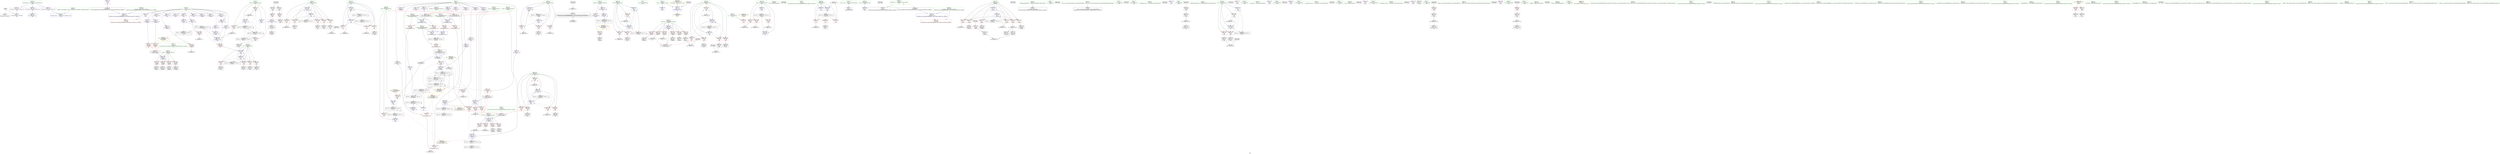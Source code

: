 digraph "SVFG" {
	label="SVFG";

	Node0x5581cc74eda0 [shape=record,color=grey,label="{NodeID: 0\nNullPtr}"];
	Node0x5581cc74eda0 -> Node0x5581cc771e70[style=solid];
	Node0x5581cc74eda0 -> Node0x5581cc77f0b0[style=solid];
	Node0x5581cc77ec10 [shape=record,color=red,label="{NodeID: 277\n571\<--566\n\<--__rhs.addr\n_ZSteqIcSt11char_traitsIcESaIcEEbRKNSt7__cxx1112basic_stringIT_T0_T1_EEPKS5_\n}"];
	Node0x5581cc7729c0 [shape=record,color=red,label="{NodeID: 194\n209\<--106\n\<--ps.addr\n_Z3dfsiiii\n}"];
	Node0x5581cc7729c0 -> Node0x5581cc76f490[style=solid];
	Node0x5581cc76f970 [shape=record,color=black,label="{NodeID: 111\n319\<--316\n\<--call2\nmain\n}"];
	Node0x5581cc76f970 -> Node0x5581cc77e320[style=solid];
	Node0x5581cc759af0 [shape=record,color=green,label="{NodeID: 28\n11\<--13\nways\<--ways_field_insensitive\nGlob }"];
	Node0x5581cc759af0 -> Node0x5581cc775da0[style=solid];
	Node0x5581cc759af0 -> Node0x5581cc775e70[style=solid];
	Node0x5581cc759af0 -> Node0x5581cc775f40[style=solid];
	Node0x5581cc759af0 -> Node0x5581cc776010[style=solid];
	Node0x5581cc759af0 -> Node0x5581cc7760e0[style=solid];
	Node0x5581cc759af0 -> Node0x5581cc7761b0[style=solid];
	Node0x5581cc759af0 -> Node0x5581cc776280[style=solid];
	Node0x5581cc759af0 -> Node0x5581cc776350[style=solid];
	Node0x5581cc759af0 -> Node0x5581cc776420[style=solid];
	Node0x5581cc759af0 -> Node0x5581cc7764f0[style=solid];
	Node0x5581cc759af0 -> Node0x5581cc7765c0[style=solid];
	Node0x5581cc759af0 -> Node0x5581cc776690[style=solid];
	Node0x5581cc759af0 -> Node0x5581cc776760[style=solid];
	Node0x5581cc759af0 -> Node0x5581cc776830[style=solid];
	Node0x5581cc759af0 -> Node0x5581cc776900[style=solid];
	Node0x5581cc759af0 -> Node0x5581cc7769d0[style=solid];
	Node0x5581cc78bbc0 [shape=record,color=grey,label="{NodeID: 471\n337 = cmp(335, 336, )\n}"];
	Node0x5581cc780390 [shape=record,color=blue,label="{NodeID: 305\n271\<--367\nj\<--inc25\nmain\n}"];
	Node0x5581cc780390 -> Node0x5581cc77cd30[style=dashed];
	Node0x5581cc780390 -> Node0x5581cc77ce00[style=dashed];
	Node0x5581cc780390 -> Node0x5581cc77ced0[style=dashed];
	Node0x5581cc780390 -> Node0x5581cc780390[style=dashed];
	Node0x5581cc780390 -> Node0x5581cc7a5420[style=dashed];
	Node0x5581cc774080 [shape=record,color=red,label="{NodeID: 222\n250\<--235\n\<--__a.addr\n_ZSt3minIiERKT_S2_S2_\n}"];
	Node0x5581cc774080 -> Node0x5581cc77fc40[style=solid];
	Node0x5581cc775b30 [shape=record,color=black,label="{NodeID: 139\n524\<--523\nidxprom115\<--\nmain\n}"];
	Node0x5581cc770470 [shape=record,color=green,label="{NodeID: 56\n237\<--238\n__b.addr\<--__b.addr_field_insensitive\n_ZSt3minIiERKT_S2_S2_\n}"];
	Node0x5581cc770470 -> Node0x5581cc774150[style=solid];
	Node0x5581cc770470 -> Node0x5581cc774220[style=solid];
	Node0x5581cc770470 -> Node0x5581cc77faa0[style=solid];
	Node0x5581cc7d3b90 [shape=record,color=black,label="{NodeID: 665\n412 = PHI(561, )\n}"];
	Node0x5581cc7b30b0 [shape=record,color=yellow,style=double,label="{NodeID: 582\n22V_1 = ENCHI(MR_22V_0)\npts\{180000 \}\nFun[_Z3dfsiiii]|{|<s1>10|<s2>11}}"];
	Node0x5581cc7b30b0 -> Node0x5581cc773930[style=dashed];
	Node0x5581cc7b30b0:s1 -> Node0x5581cc7b30b0[style=dashed,color=red];
	Node0x5581cc7b30b0:s2 -> Node0x5581cc7b30b0[style=dashed,color=red];
	Node0x5581cc77d620 [shape=record,color=red,label="{NodeID: 250\n456\<--279\n\<--j68\nmain\n}"];
	Node0x5581cc77d620 -> Node0x5581cc775650[style=solid];
	Node0x5581cc7771f0 [shape=record,color=purple,label="{NodeID: 167\n487\<--19\narrayidx93\<--ans\nmain\n}"];
	Node0x5581cc771d70 [shape=record,color=green,label="{NodeID: 84\n48\<--597\n_GLOBAL__sub_I_GlebsHP_2_0.cpp\<--_GLOBAL__sub_I_GlebsHP_2_0.cpp_field_insensitive\n}"];
	Node0x5581cc771d70 -> Node0x5581cc77efb0[style=solid];
	Node0x5581cc74db40 [shape=record,color=green,label="{NodeID: 1\n7\<--1\n__dso_handle\<--dummyObj\nGlob }"];
	Node0x5581cc7a9f20 [shape=record,color=black,label="{NodeID: 527\nMR_24V_5 = PHI(MR_24V_10, MR_24V_3, )\npts\{210000 \}\n|{|<s3>9|<s4>10|<s5>11}}"];
	Node0x5581cc7a9f20 -> Node0x5581cc773d40[style=dashed];
	Node0x5581cc7a9f20 -> Node0x5581cc7a9f20[style=dashed];
	Node0x5581cc7a9f20 -> Node0x5581cc79d500[style=dashed];
	Node0x5581cc7a9f20:s3 -> Node0x5581cc7b25d0[style=dashed,color=red];
	Node0x5581cc7a9f20:s4 -> Node0x5581cc7b3190[style=dashed,color=red];
	Node0x5581cc7a9f20:s5 -> Node0x5581cc7b3190[style=dashed,color=red];
	Node0x5581cc77ece0 [shape=record,color=blue,label="{NodeID: 278\n8\<--9\n_ZL2pi\<--\nGlob }"];
	Node0x5581cc772a90 [shape=record,color=red,label="{NodeID: 195\n130\<--108\n\<--strps.addr\n_Z3dfsiiii\n}"];
	Node0x5581cc772a90 -> Node0x5581cc772410[style=solid];
	Node0x5581cc76fa40 [shape=record,color=black,label="{NodeID: 112\n324\<--316\n\<--call2\nmain\n}"];
	Node0x5581cc76fa40 -> Node0x5581cc778120[style=solid];
	Node0x5581cc759bf0 [shape=record,color=green,label="{NodeID: 29\n14\<--16\nborlen\<--borlen_field_insensitive\nGlob }"];
	Node0x5581cc759bf0 -> Node0x5581cc7781f0[style=solid];
	Node0x5581cc759bf0 -> Node0x5581cc7782c0[style=solid];
	Node0x5581cc759bf0 -> Node0x5581cc778390[style=solid];
	Node0x5581cc759bf0 -> Node0x5581cc77edb0[style=solid];
	Node0x5581cc759bf0 -> Node0x5581cc780460[style=solid];
	Node0x5581cc7b1880 [shape=record,color=yellow,style=double,label="{NodeID: 555\n51V_1 = ENCHI(MR_51V_0)\npts\{274 \}\nFun[main]}"];
	Node0x5581cc7b1880 -> Node0x5581cc77cfa0[style=dashed];
	Node0x5581cc78bd40 [shape=record,color=grey,label="{NodeID: 472\n351 = cmp(350, 171, )\n}"];
	Node0x5581cc780460 [shape=record,color=blue,label="{NodeID: 306\n14\<--371\nborlen\<--inc27\nmain\n}"];
	Node0x5581cc780460 -> Node0x5581cc778390[style=dashed];
	Node0x5581cc780460 -> Node0x5581cc7ae830[style=dashed];
	Node0x5581cc774150 [shape=record,color=red,label="{NodeID: 223\n241\<--237\n\<--__b.addr\n_ZSt3minIiERKT_S2_S2_\n}"];
	Node0x5581cc774150 -> Node0x5581cc7742f0[style=solid];
	Node0x5581cc775c00 [shape=record,color=black,label="{NodeID: 140\n561\<--575\n_ZSteqIcSt11char_traitsIcESaIcEEbRKNSt7__cxx1112basic_stringIT_T0_T1_EEPKS5__ret\<--cmp\n_ZSteqIcSt11char_traitsIcESaIcEEbRKNSt7__cxx1112basic_stringIT_T0_T1_EEPKS5_\n|{<s0>20}}"];
	Node0x5581cc775c00:s0 -> Node0x5581cc7d3b90[style=solid,color=blue];
	Node0x5581cc770540 [shape=record,color=green,label="{NodeID: 57\n260\<--261\nmain\<--main_field_insensitive\n}"];
	Node0x5581cc7d3cd0 [shape=record,color=black,label="{NodeID: 666\n419 = PHI()\n}"];
	Node0x5581cc7b3190 [shape=record,color=yellow,style=double,label="{NodeID: 583\n24V_1 = ENCHI(MR_24V_0)\npts\{210000 \}\nFun[_Z3dfsiiii]|{|<s4>6}}"];
	Node0x5581cc7b3190 -> Node0x5581cc773a00[style=dashed];
	Node0x5581cc7b3190 -> Node0x5581cc77f5c0[style=dashed];
	Node0x5581cc7b3190 -> Node0x5581cc7a9f20[style=dashed];
	Node0x5581cc7b3190 -> Node0x5581cc79d500[style=dashed];
	Node0x5581cc7b3190:s4 -> Node0x5581cc7b25d0[style=dashed,color=red];
	Node0x5581cc77d6f0 [shape=record,color=red,label="{NodeID: 251\n462\<--279\n\<--j68\nmain\n}"];
	Node0x5581cc77d6f0 -> Node0x5581cc78b2c0[style=solid];
	Node0x5581cc7772c0 [shape=record,color=purple,label="{NodeID: 168\n490\<--19\narrayidx95\<--ans\nmain\n}"];
	Node0x5581cc7772c0 -> Node0x5581cc77e8d0[style=solid];
	Node0x5581cc771e70 [shape=record,color=black,label="{NodeID: 85\n2\<--3\ndummyVal\<--dummyVal\n}"];
	Node0x5581cc74de10 [shape=record,color=green,label="{NodeID: 2\n9\<--1\n\<--dummyObj\nCan only get source location for instruction, argument, global var or function.}"];
	Node0x5581cc7aa420 [shape=record,color=black,label="{NodeID: 528\nMR_26V_3 = PHI(MR_26V_4, MR_26V_2, )\npts\{234 \}\n}"];
	Node0x5581cc7aa420 -> Node0x5581cc773ee0[style=dashed];
	Node0x5581cc7894c0 [shape=record,color=grey,label="{NodeID: 445\n312 = Binary(311, 15, )\n}"];
	Node0x5581cc7894c0 -> Node0x5581cc77ff80[style=solid];
	Node0x5581cc77edb0 [shape=record,color=blue,label="{NodeID: 279\n14\<--15\nborlen\<--\nGlob }"];
	Node0x5581cc77edb0 -> Node0x5581cc7a0920[style=dashed];
	Node0x5581cc772b60 [shape=record,color=red,label="{NodeID: 196\n140\<--108\n\<--strps.addr\n_Z3dfsiiii\n}"];
	Node0x5581cc772b60 -> Node0x5581cc7725b0[style=solid];
	Node0x5581cc76fb10 [shape=record,color=black,label="{NodeID: 113\n322\<--321\n\<--vbase.offset.ptr\nmain\n}"];
	Node0x5581cc76fb10 -> Node0x5581cc77e3f0[style=solid];
	Node0x5581cc759cf0 [shape=record,color=green,label="{NodeID: 30\n17\<--18\nterminal\<--terminal_field_insensitive\nGlob }"];
	Node0x5581cc759cf0 -> Node0x5581cc776aa0[style=solid];
	Node0x5581cc759cf0 -> Node0x5581cc776b70[style=solid];
	Node0x5581cc78bec0 [shape=record,color=grey,label="{NodeID: 473\n519 = cmp(518, 200, )\n}"];
	Node0x5581cc780530 [shape=record,color=blue,label="{NodeID: 307\n385\<--374\narrayidx36\<--sub28\nmain\n}"];
	Node0x5581cc780530 -> Node0x5581cc77e800[style=dashed];
	Node0x5581cc780530 -> Node0x5581cc7a5920[style=dashed];
	Node0x5581cc774220 [shape=record,color=red,label="{NodeID: 224\n247\<--237\n\<--__b.addr\n_ZSt3minIiERKT_S2_S2_\n}"];
	Node0x5581cc774220 -> Node0x5581cc77fb70[style=solid];
	Node0x5581cc775cd0 [shape=record,color=purple,label="{NodeID: 141\n57\<--4\n\<--_ZStL8__ioinit\n__cxx_global_var_init\n}"];
	Node0x5581cc770640 [shape=record,color=green,label="{NodeID: 58\n263\<--264\nretval\<--retval_field_insensitive\nmain\n}"];
	Node0x5581cc770640 -> Node0x5581cc77fd10[style=solid];
	Node0x5581cc7d3dd0 [shape=record,color=black,label="{NodeID: 667\n422 = PHI()\n}"];
	Node0x5581cc77d7c0 [shape=record,color=red,label="{NodeID: 252\n475\<--281\n\<--i82\nmain\n}"];
	Node0x5581cc77d7c0 -> Node0x5581cc775720[style=solid];
	Node0x5581cc777390 [shape=record,color=purple,label="{NodeID: 169\n498\<--19\narrayidx99\<--ans\nmain\n}"];
	Node0x5581cc771f70 [shape=record,color=black,label="{NodeID: 86\n23\<--22\n\<--_Z3strB5cxx11\nCan only get source location for instruction, argument, global var or function.}"];
	Node0x5581cc74dea0 [shape=record,color=green,label="{NodeID: 3\n15\<--1\n\<--dummyObj\nCan only get source location for instruction, argument, global var or function.|{<s0>11}}"];
	Node0x5581cc74dea0:s0 -> Node0x5581cc7d5d10[style=solid,color=red];
	Node0x5581cc7aa920 [shape=record,color=black,label="{NodeID: 529\nMR_18V_4 = PHI(MR_18V_5, MR_18V_3, )\npts\{286 \}\n|{|<s4>31}}"];
	Node0x5581cc7aa920 -> Node0x5581cc77dfe0[style=dashed];
	Node0x5581cc7aa920 -> Node0x5581cc77ea70[style=dashed];
	Node0x5581cc7aa920 -> Node0x5581cc781300[style=dashed];
	Node0x5581cc7aa920 -> Node0x5581cc7a8120[style=dashed];
	Node0x5581cc7aa920:s4 -> Node0x5581cc7b2790[style=dashed,color=red];
	Node0x5581cc789640 [shape=record,color=grey,label="{NodeID: 446\n195 = Binary(194, 15, )\n|{<s0>10}}"];
	Node0x5581cc789640:s0 -> Node0x5581cc7d5b50[style=solid,color=red];
	Node0x5581cc77eeb0 [shape=record,color=blue,label="{NodeID: 280\n603\<--47\nllvm.global_ctors_0\<--\nGlob }"];
	Node0x5581cc772c30 [shape=record,color=red,label="{NodeID: 197\n148\<--108\n\<--strps.addr\n_Z3dfsiiii\n}"];
	Node0x5581cc772c30 -> Node0x5581cc772750[style=solid];
	Node0x5581cc76fbe0 [shape=record,color=black,label="{NodeID: 114\n326\<--325\n\<--add.ptr\nmain\n}"];
	Node0x5581cc759df0 [shape=record,color=green,label="{NodeID: 31\n19\<--21\nans\<--ans_field_insensitive\nGlob }"];
	Node0x5581cc759df0 -> Node0x5581cc776c40[style=solid];
	Node0x5581cc759df0 -> Node0x5581cc776d10[style=solid];
	Node0x5581cc759df0 -> Node0x5581cc776de0[style=solid];
	Node0x5581cc759df0 -> Node0x5581cc776eb0[style=solid];
	Node0x5581cc759df0 -> Node0x5581cc776f80[style=solid];
	Node0x5581cc759df0 -> Node0x5581cc777050[style=solid];
	Node0x5581cc759df0 -> Node0x5581cc777120[style=solid];
	Node0x5581cc759df0 -> Node0x5581cc7771f0[style=solid];
	Node0x5581cc759df0 -> Node0x5581cc7772c0[style=solid];
	Node0x5581cc759df0 -> Node0x5581cc777390[style=solid];
	Node0x5581cc759df0 -> Node0x5581cc777460[style=solid];
	Node0x5581cc759df0 -> Node0x5581cc777530[style=solid];
	Node0x5581cc759df0 -> Node0x5581cc777600[style=solid];
	Node0x5581cc78c040 [shape=record,color=grey,label="{NodeID: 474\n185 = cmp(179, 184, )\n}"];
	Node0x5581cc780600 [shape=record,color=blue,label="{NodeID: 308\n267\<--399\nptr\<--\nmain\n}"];
	Node0x5581cc780600 -> Node0x5581cc774700[style=dashed];
	Node0x5581cc780600 -> Node0x5581cc77c6f0[style=dashed];
	Node0x5581cc780600 -> Node0x5581cc77c780[style=dashed];
	Node0x5581cc780600 -> Node0x5581cc77c850[style=dashed];
	Node0x5581cc780600 -> Node0x5581cc780050[style=dashed];
	Node0x5581cc780600 -> Node0x5581cc780600[style=dashed];
	Node0x5581cc780600 -> Node0x5581cc7a2c20[style=dashed];
	Node0x5581cc7742f0 [shape=record,color=red,label="{NodeID: 225\n242\<--241\n\<--\n_ZSt3minIiERKT_S2_S2_\n}"];
	Node0x5581cc7742f0 -> Node0x5581cc78c7c0[style=solid];
	Node0x5581cc775da0 [shape=record,color=purple,label="{NodeID: 142\n165\<--11\narrayidx14\<--ways\n_Z3dfsiiii\n}"];
	Node0x5581cc770710 [shape=record,color=green,label="{NodeID: 59\n265\<--266\ni\<--i_field_insensitive\nmain\n}"];
	Node0x5581cc770710 -> Node0x5581cc774490[style=solid];
	Node0x5581cc770710 -> Node0x5581cc774560[style=solid];
	Node0x5581cc770710 -> Node0x5581cc774630[style=solid];
	Node0x5581cc770710 -> Node0x5581cc77fde0[style=solid];
	Node0x5581cc770710 -> Node0x5581cc77ff80[style=solid];
	Node0x5581cc7d3ea0 [shape=record,color=black,label="{NodeID: 668\n427 = PHI()\n}"];
	Node0x5581cc7b3380 [shape=record,color=yellow,style=double,label="{NodeID: 585\n2V_1 = ENCHI(MR_2V_0)\npts\{10 \}\nFun[_GLOBAL__sub_I_GlebsHP_2_0.cpp]|{<s0>39}}"];
	Node0x5581cc7b3380:s0 -> Node0x5581cc77f1b0[style=dashed,color=red];
	Node0x5581cc77d890 [shape=record,color=red,label="{NodeID: 253\n485\<--281\n\<--i82\nmain\n}"];
	Node0x5581cc77d890 -> Node0x5581cc7757f0[style=solid];
	Node0x5581cc777460 [shape=record,color=purple,label="{NodeID: 170\n501\<--19\narrayidx101\<--ans\nmain\n}"];
	Node0x5581cc777460 -> Node0x5581cc77e9a0[style=solid];
	Node0x5581cc772070 [shape=record,color=black,label="{NodeID: 87\n59\<--60\n\<--_ZNSt8ios_base4InitD1Ev\nCan only get source location for instruction, argument, global var or function.}"];
	Node0x5581cc75b4b0 [shape=record,color=green,label="{NodeID: 4\n25\<--1\n.str\<--dummyObj\nGlob }"];
	Node0x5581cc7897c0 [shape=record,color=grey,label="{NodeID: 447\n197 = Binary(196, 15, )\n}"];
	Node0x5581cc7897c0 -> Node0x5581cc77f760[style=solid];
	Node0x5581cc77efb0 [shape=record,color=blue,label="{NodeID: 281\n604\<--48\nllvm.global_ctors_1\<--_GLOBAL__sub_I_GlebsHP_2_0.cpp\nGlob }"];
	Node0x5581cc772d00 [shape=record,color=red,label="{NodeID: 198\n173\<--108\n\<--strps.addr\n_Z3dfsiiii\n}"];
	Node0x5581cc772d00 -> Node0x5581cc76efb0[style=solid];
	Node0x5581cc76fcb0 [shape=record,color=black,label="{NodeID: 115\n335\<--334\nconv\<--\nmain\n}"];
	Node0x5581cc76fcb0 -> Node0x5581cc78bbc0[style=solid];
	Node0x5581cc76df20 [shape=record,color=green,label="{NodeID: 32\n22\<--24\n_Z3strB5cxx11\<--_Z3strB5cxx11_field_insensitive\nGlob |{|<s1>20}}"];
	Node0x5581cc76df20 -> Node0x5581cc771f70[style=solid];
	Node0x5581cc76df20:s1 -> Node0x5581cc51cd30[style=solid,color=red];
	Node0x5581cc78c1c0 [shape=record,color=grey,label="{NodeID: 475\n575 = cmp(572, 157, )\n}"];
	Node0x5581cc78c1c0 -> Node0x5581cc775c00[style=solid];
	Node0x5581cc7806d0 [shape=record,color=blue,label="{NodeID: 309\n269\<--403\ni4\<--inc46\nmain\n}"];
	Node0x5581cc7806d0 -> Node0x5581cc77c920[style=dashed];
	Node0x5581cc7806d0 -> Node0x5581cc77c9f0[style=dashed];
	Node0x5581cc7806d0 -> Node0x5581cc77cac0[style=dashed];
	Node0x5581cc7806d0 -> Node0x5581cc77cb90[style=dashed];
	Node0x5581cc7806d0 -> Node0x5581cc77cc60[style=dashed];
	Node0x5581cc7806d0 -> Node0x5581cc780120[style=dashed];
	Node0x5581cc7806d0 -> Node0x5581cc7806d0[style=dashed];
	Node0x5581cc7806d0 -> Node0x5581cc7a3120[style=dashed];
	Node0x5581cc7743c0 [shape=record,color=red,label="{NodeID: 226\n244\<--243\n\<--\n_ZSt3minIiERKT_S2_S2_\n}"];
	Node0x5581cc7743c0 -> Node0x5581cc78c7c0[style=solid];
	Node0x5581cc775e70 [shape=record,color=purple,label="{NodeID: 143\n168\<--11\narrayidx16\<--ways\n_Z3dfsiiii\n}"];
	Node0x5581cc775e70 -> Node0x5581cc773ad0[style=solid];
	Node0x5581cc7707e0 [shape=record,color=green,label="{NodeID: 60\n267\<--268\nptr\<--ptr_field_insensitive\nmain\n}"];
	Node0x5581cc7707e0 -> Node0x5581cc774700[style=solid];
	Node0x5581cc7707e0 -> Node0x5581cc77c6f0[style=solid];
	Node0x5581cc7707e0 -> Node0x5581cc77c780[style=solid];
	Node0x5581cc7707e0 -> Node0x5581cc77c850[style=solid];
	Node0x5581cc7707e0 -> Node0x5581cc780050[style=solid];
	Node0x5581cc7707e0 -> Node0x5581cc780600[style=solid];
	Node0x5581cc7d3f70 [shape=record,color=black,label="{NodeID: 669\n436 = PHI()\n}"];
	Node0x5581cc7a2720 [shape=record,color=black,label="{NodeID: 503\nMR_39V_6 = PHI(MR_39V_3, MR_39V_2, )\npts\{16 \}\n}"];
	Node0x5581cc77d960 [shape=record,color=red,label="{NodeID: 254\n494\<--281\n\<--i82\nmain\n|{<s0>29}}"];
	Node0x5581cc77d960:s0 -> Node0x5581cc7d5b50[style=solid,color=red];
	Node0x5581cc777530 [shape=record,color=purple,label="{NodeID: 171\n522\<--19\narrayidx114\<--ans\nmain\n}"];
	Node0x5581cc772170 [shape=record,color=black,label="{NodeID: 88\n91\<--92\n\<--_ZNSt7__cxx1112basic_stringIcSt11char_traitsIcESaIcEED1Ev\nCan only get source location for instruction, argument, global var or function.}"];
	Node0x5581cc75b540 [shape=record,color=green,label="{NodeID: 5\n27\<--1\n.str.3\<--dummyObj\nGlob }"];
	Node0x5581cc789940 [shape=record,color=grey,label="{NodeID: 448\n219 = Binary(218, 15, )\n|{<s0>11}}"];
	Node0x5581cc789940:s0 -> Node0x5581cc7d5ed0[style=solid,color=red];
	Node0x5581cc77f0b0 [shape=record,color=blue, style = dotted,label="{NodeID: 282\n605\<--3\nllvm.global_ctors_2\<--dummyVal\nGlob }"];
	Node0x5581cc772dd0 [shape=record,color=red,label="{NodeID: 199\n194\<--108\n\<--strps.addr\n_Z3dfsiiii\n}"];
	Node0x5581cc772dd0 -> Node0x5581cc789640[style=solid];
	Node0x5581cc774880 [shape=record,color=black,label="{NodeID: 116\n340\<--339\nidxprom9\<--\nmain\n}"];
	Node0x5581cc76dfb0 [shape=record,color=green,label="{NodeID: 33\n46\<--50\nllvm.global_ctors\<--llvm.global_ctors_field_insensitive\nGlob }"];
	Node0x5581cc76dfb0 -> Node0x5581cc777d50[style=solid];
	Node0x5581cc76dfb0 -> Node0x5581cc777e50[style=solid];
	Node0x5581cc76dfb0 -> Node0x5581cc777f50[style=solid];
	Node0x5581cc78c340 [shape=record,color=grey,label="{NodeID: 476\n483 = cmp(482, 200, )\n}"];
	Node0x5581cc7807a0 [shape=record,color=blue,label="{NodeID: 310\n408\<--410\narrayidx49\<--\nmain\n}"];
	Node0x5581cc7807a0 -> Node0x5581cc7807a0[style=dashed];
	Node0x5581cc7807a0 -> Node0x5581cc7a4020[style=dashed];
	Node0x5581cc774490 [shape=record,color=red,label="{NodeID: 227\n302\<--265\n\<--i\nmain\n}"];
	Node0x5581cc774490 -> Node0x5581cc78b740[style=solid];
	Node0x5581cc775f40 [shape=record,color=purple,label="{NodeID: 144\n189\<--11\narrayidx27\<--ways\n_Z3dfsiiii\n}"];
	Node0x5581cc7708b0 [shape=record,color=green,label="{NodeID: 61\n269\<--270\ni4\<--i4_field_insensitive\nmain\n}"];
	Node0x5581cc7708b0 -> Node0x5581cc77c920[style=solid];
	Node0x5581cc7708b0 -> Node0x5581cc77c9f0[style=solid];
	Node0x5581cc7708b0 -> Node0x5581cc77cac0[style=solid];
	Node0x5581cc7708b0 -> Node0x5581cc77cb90[style=solid];
	Node0x5581cc7708b0 -> Node0x5581cc77cc60[style=solid];
	Node0x5581cc7708b0 -> Node0x5581cc780120[style=solid];
	Node0x5581cc7708b0 -> Node0x5581cc7806d0[style=solid];
	Node0x5581cc7d4070 [shape=record,color=black,label="{NodeID: 670\n437 = PHI()\n}"];
	Node0x5581cc7a2c20 [shape=record,color=black,label="{NodeID: 504\nMR_45V_6 = PHI(MR_45V_4, MR_45V_2, )\npts\{268 \}\n}"];
	Node0x5581cc77da30 [shape=record,color=red,label="{NodeID: 255\n496\<--281\n\<--i82\nmain\n}"];
	Node0x5581cc77da30 -> Node0x5581cc775990[style=solid];
	Node0x5581cc777600 [shape=record,color=purple,label="{NodeID: 172\n525\<--19\narrayidx116\<--ans\nmain\n|{<s0>31}}"];
	Node0x5581cc777600:s0 -> Node0x5581cc7d57d0[style=solid,color=red];
	Node0x5581cc772270 [shape=record,color=black,label="{NodeID: 89\n125\<--124\nidxprom\<--\n_Z3dfsiiii\n}"];
	Node0x5581cc74dc80 [shape=record,color=green,label="{NodeID: 6\n29\<--1\nstdin\<--dummyObj\nGlob }"];
	Node0x5581cc789ac0 [shape=record,color=grey,label="{NodeID: 449\n226 = Binary(225, 15, )\n}"];
	Node0x5581cc789ac0 -> Node0x5581cc77f900[style=solid];
	Node0x5581cc77f1b0 [shape=record,color=blue,label="{NodeID: 283\n8\<--76\n_ZL2pi\<--call\n__cxx_global_var_init.1\n|{<s0>39}}"];
	Node0x5581cc77f1b0:s0 -> Node0x5581cc7b7970[style=dashed,color=blue];
	Node0x5581cc772ea0 [shape=record,color=red,label="{NodeID: 200\n216\<--108\n\<--strps.addr\n_Z3dfsiiii\n}"];
	Node0x5581cc772ea0 -> Node0x5581cc789dc0[style=solid];
	Node0x5581cc774950 [shape=record,color=black,label="{NodeID: 117\n343\<--342\nconv11\<--\nmain\n}"];
	Node0x5581cc76e040 [shape=record,color=green,label="{NodeID: 34\n51\<--52\n__cxx_global_var_init\<--__cxx_global_var_init_field_insensitive\n}"];
	Node0x5581cc78c4c0 [shape=record,color=grey,label="{NodeID: 477\n492 = cmp(491, 460, )\n}"];
	Node0x5581cc780870 [shape=record,color=blue,label="{NodeID: 311\n275\<--157\ntnum\<--\nmain\n}"];
	Node0x5581cc780870 -> Node0x5581cc7a6820[style=dashed];
	Node0x5581cc774560 [shape=record,color=red,label="{NodeID: 228\n305\<--265\n\<--i\nmain\n}"];
	Node0x5581cc774560 -> Node0x5581cc76f8a0[style=solid];
	Node0x5581cc776010 [shape=record,color=purple,label="{NodeID: 145\n192\<--11\narrayidx29\<--ways\n_Z3dfsiiii\n}"];
	Node0x5581cc776010 -> Node0x5581cc773c70[style=solid];
	Node0x5581cc770980 [shape=record,color=green,label="{NodeID: 62\n271\<--272\nj\<--j_field_insensitive\nmain\n}"];
	Node0x5581cc770980 -> Node0x5581cc77cd30[style=solid];
	Node0x5581cc770980 -> Node0x5581cc77ce00[style=solid];
	Node0x5581cc770980 -> Node0x5581cc77ced0[style=solid];
	Node0x5581cc770980 -> Node0x5581cc7801f0[style=solid];
	Node0x5581cc770980 -> Node0x5581cc780390[style=solid];
	Node0x5581cc7d41d0 [shape=record,color=black,label="{NodeID: 671\n440 = PHI()\n}"];
	Node0x5581cc7a3120 [shape=record,color=black,label="{NodeID: 505\nMR_47V_6 = PHI(MR_47V_4, MR_47V_2, )\npts\{270 \}\n}"];
	Node0x5581cc77db00 [shape=record,color=red,label="{NodeID: 256\n511\<--281\n\<--i82\nmain\n}"];
	Node0x5581cc77db00 -> Node0x5581cc78a840[style=solid];
	Node0x5581cc7776d0 [shape=record,color=purple,label="{NodeID: 173\n291\<--25\n\<--.str\nmain\n}"];
	Node0x5581cc772340 [shape=record,color=black,label="{NodeID: 90\n128\<--127\ntobool\<--\n_Z3dfsiiii\n}"];
	Node0x5581cc74dd10 [shape=record,color=green,label="{NodeID: 7\n30\<--1\n.str.4\<--dummyObj\nGlob }"];
	Node0x5581cc7abd20 [shape=record,color=black,label="{NodeID: 533\nMR_24V_7 = PHI(MR_24V_8, MR_24V_6, )\npts\{210000 \}\n|{|<s3>31}}"];
	Node0x5581cc7abd20 -> Node0x5581cc77ea70[style=dashed];
	Node0x5581cc7abd20 -> Node0x5581cc7a6320[style=dashed];
	Node0x5581cc7abd20 -> Node0x5581cc7a8b20[style=dashed];
	Node0x5581cc7abd20:s3 -> Node0x5581cc7b25d0[style=dashed,color=red];
	Node0x5581cc789c40 [shape=record,color=grey,label="{NodeID: 450\n347 = Binary(346, 182, )\n}"];
	Node0x5581cc789c40 -> Node0x5581cc774af0[style=solid];
	Node0x5581cc77f280 [shape=record,color=blue,label="{NodeID: 284\n106\<--102\nps.addr\<--ps\n_Z3dfsiiii\n}"];
	Node0x5581cc77f280 -> Node0x5581cc778600[style=dashed];
	Node0x5581cc77f280 -> Node0x5581cc772820[style=dashed];
	Node0x5581cc77f280 -> Node0x5581cc7728f0[style=dashed];
	Node0x5581cc77f280 -> Node0x5581cc7729c0[style=dashed];
	Node0x5581cc772f70 [shape=record,color=red,label="{NodeID: 201\n133\<--110\n\<--len.addr\n_Z3dfsiiii\n}"];
	Node0x5581cc772f70 -> Node0x5581cc7724e0[style=solid];
	Node0x5581cc774a20 [shape=record,color=black,label="{NodeID: 118\n346\<--345\nconv13\<--\nmain\n}"];
	Node0x5581cc774a20 -> Node0x5581cc789c40[style=solid];
	Node0x5581cc76e100 [shape=record,color=green,label="{NodeID: 35\n55\<--56\n_ZNSt8ios_base4InitC1Ev\<--_ZNSt8ios_base4InitC1Ev_field_insensitive\n}"];
	Node0x5581cc78c640 [shape=record,color=grey,label="{NodeID: 478\n170 = cmp(169, 171, )\n}"];
	Node0x5581cc780940 [shape=record,color=blue,label="{NodeID: 312\n277\<--157\ni62\<--\nmain\n}"];
	Node0x5581cc780940 -> Node0x5581cc77d2e0[style=dashed];
	Node0x5581cc780940 -> Node0x5581cc77d3b0[style=dashed];
	Node0x5581cc780940 -> Node0x5581cc77d480[style=dashed];
	Node0x5581cc780940 -> Node0x5581cc780c80[style=dashed];
	Node0x5581cc780940 -> Node0x5581cc7a6d20[style=dashed];
	Node0x5581cc774630 [shape=record,color=red,label="{NodeID: 229\n311\<--265\n\<--i\nmain\n}"];
	Node0x5581cc774630 -> Node0x5581cc7894c0[style=solid];
	Node0x5581cc7760e0 [shape=record,color=purple,label="{NodeID: 146\n211\<--11\narrayidx37\<--ways\n_Z3dfsiiii\n}"];
	Node0x5581cc770a50 [shape=record,color=green,label="{NodeID: 63\n273\<--274\ntc\<--tc_field_insensitive\nmain\n}"];
	Node0x5581cc770a50 -> Node0x5581cc77cfa0[style=solid];
	Node0x5581cc7d42a0 [shape=record,color=black,label="{NodeID: 672\n521 = PHI()\n}"];
	Node0x5581cc7a3620 [shape=record,color=black,label="{NodeID: 506\nMR_49V_8 = PHI(MR_49V_3, MR_49V_2, )\npts\{272 \}\n}"];
	Node0x5581cc77dbd0 [shape=record,color=red,label="{NodeID: 257\n482\<--283\n\<--j88\nmain\n}"];
	Node0x5581cc77dbd0 -> Node0x5581cc78c340[style=solid];
	Node0x5581cc7777a0 [shape=record,color=purple,label="{NodeID: 174\n292\<--27\n\<--.str.3\nmain\n}"];
	Node0x5581cc772410 [shape=record,color=black,label="{NodeID: 91\n131\<--130\nidxprom1\<--\n_Z3dfsiiii\n}"];
	Node0x5581cc758a70 [shape=record,color=green,label="{NodeID: 8\n32\<--1\n.str.5\<--dummyObj\nGlob }"];
	Node0x5581cc79ce20 [shape=record,color=black,label="{NodeID: 534\nMR_12V_2 = PHI(MR_12V_1, MR_12V_4, )\npts\{115 \}\n}"];
	Node0x5581cc789dc0 [shape=record,color=grey,label="{NodeID: 451\n217 = Binary(216, 15, )\n|{<s0>11}}"];
	Node0x5581cc789dc0:s0 -> Node0x5581cc7d5b50[style=solid,color=red];
	Node0x5581cc77f350 [shape=record,color=blue,label="{NodeID: 285\n108\<--103\nstrps.addr\<--strps\n_Z3dfsiiii\n}"];
	Node0x5581cc77f350 -> Node0x5581cc772a90[style=dashed];
	Node0x5581cc77f350 -> Node0x5581cc772b60[style=dashed];
	Node0x5581cc77f350 -> Node0x5581cc772c30[style=dashed];
	Node0x5581cc77f350 -> Node0x5581cc772d00[style=dashed];
	Node0x5581cc77f350 -> Node0x5581cc772dd0[style=dashed];
	Node0x5581cc77f350 -> Node0x5581cc772ea0[style=dashed];
	Node0x5581cc773040 [shape=record,color=red,label="{NodeID: 202\n143\<--110\n\<--len.addr\n_Z3dfsiiii\n}"];
	Node0x5581cc773040 -> Node0x5581cc772680[style=solid];
	Node0x5581cc774af0 [shape=record,color=black,label="{NodeID: 119\n348\<--347\nidxprom14\<--sub\nmain\n}"];
	Node0x5581cc76e200 [shape=record,color=green,label="{NodeID: 36\n61\<--62\n__cxa_atexit\<--__cxa_atexit_field_insensitive\n}"];
	Node0x5581cc78c7c0 [shape=record,color=grey,label="{NodeID: 479\n245 = cmp(242, 244, )\n}"];
	Node0x5581cc780a10 [shape=record,color=blue,label="{NodeID: 313\n279\<--157\nj68\<--\nmain\n}"];
	Node0x5581cc780a10 -> Node0x5581cc77d550[style=dashed];
	Node0x5581cc780a10 -> Node0x5581cc77d620[style=dashed];
	Node0x5581cc780a10 -> Node0x5581cc77d6f0[style=dashed];
	Node0x5581cc780a10 -> Node0x5581cc780a10[style=dashed];
	Node0x5581cc780a10 -> Node0x5581cc780bb0[style=dashed];
	Node0x5581cc780a10 -> Node0x5581cc7a7220[style=dashed];
	Node0x5581cc774700 [shape=record,color=red,label="{NodeID: 230\n339\<--267\n\<--ptr\nmain\n}"];
	Node0x5581cc774700 -> Node0x5581cc774880[style=solid];
	Node0x5581cc7761b0 [shape=record,color=purple,label="{NodeID: 147\n214\<--11\narrayidx39\<--ways\n_Z3dfsiiii\n}"];
	Node0x5581cc7761b0 -> Node0x5581cc773e10[style=solid];
	Node0x5581cc770b20 [shape=record,color=green,label="{NodeID: 64\n275\<--276\ntnum\<--tnum_field_insensitive\nmain\n}"];
	Node0x5581cc770b20 -> Node0x5581cc77d070[style=solid];
	Node0x5581cc770b20 -> Node0x5581cc77d140[style=solid];
	Node0x5581cc770b20 -> Node0x5581cc77d210[style=solid];
	Node0x5581cc770b20 -> Node0x5581cc780870[style=solid];
	Node0x5581cc770b20 -> Node0x5581cc7814a0[style=solid];
	Node0x5581cc7d4370 [shape=record,color=black,label="{NodeID: 673\n526 = PHI(230, )\n}"];
	Node0x5581cc7d4370 -> Node0x5581cc77ea70[style=solid];
	Node0x5581cc7a3b20 [shape=record,color=black,label="{NodeID: 507\nMR_20V_10 = PHI(MR_20V_5, MR_20V_4, )\npts\{130000 \}\n|{<s0>29}}"];
	Node0x5581cc7a3b20:s0 -> Node0x5581cc7b2fd0[style=dashed,color=red];
	Node0x5581cc77dca0 [shape=record,color=red,label="{NodeID: 258\n488\<--283\n\<--j88\nmain\n}"];
	Node0x5581cc77dca0 -> Node0x5581cc7758c0[style=solid];
	Node0x5581cc777870 [shape=record,color=purple,label="{NodeID: 175\n297\<--30\n\<--.str.4\nmain\n}"];
	Node0x5581cc7724e0 [shape=record,color=black,label="{NodeID: 92\n134\<--133\nidxprom3\<--\n_Z3dfsiiii\n}"];
	Node0x5581cc758b00 [shape=record,color=green,label="{NodeID: 9\n34\<--1\nstdout\<--dummyObj\nGlob }"];
	Node0x5581cc79d320 [shape=record,color=black,label="{NodeID: 535\nMR_14V_2 = PHI(MR_14V_1, MR_14V_3, )\npts\{117 \}\n}"];
	Node0x5581cc789f40 [shape=record,color=grey,label="{NodeID: 452\n531 = Binary(530, 15, )\n}"];
	Node0x5581cc789f40 -> Node0x5581cc7813d0[style=solid];
	Node0x5581cc77f420 [shape=record,color=blue,label="{NodeID: 286\n110\<--104\nlen.addr\<--len\n_Z3dfsiiii\n}"];
	Node0x5581cc77f420 -> Node0x5581cc772f70[style=dashed];
	Node0x5581cc77f420 -> Node0x5581cc773040[style=dashed];
	Node0x5581cc77f420 -> Node0x5581cc773110[style=dashed];
	Node0x5581cc77f420 -> Node0x5581cc7731e0[style=dashed];
	Node0x5581cc773110 [shape=record,color=red,label="{NodeID: 203\n196\<--110\n\<--len.addr\n_Z3dfsiiii\n}"];
	Node0x5581cc773110 -> Node0x5581cc7897c0[style=solid];
	Node0x5581cc774bc0 [shape=record,color=black,label="{NodeID: 120\n359\<--358\nidxprom20\<--\nmain\n}"];
	Node0x5581cc76e300 [shape=record,color=green,label="{NodeID: 37\n60\<--66\n_ZNSt8ios_base4InitD1Ev\<--_ZNSt8ios_base4InitD1Ev_field_insensitive\n}"];
	Node0x5581cc76e300 -> Node0x5581cc772070[style=solid];
	Node0x5581cc7b7970 [shape=record,color=yellow,style=double,label="{NodeID: 646\n2V_2 = CSCHI(MR_2V_1)\npts\{10 \}\nCS[]}"];
	Node0x5581cc78c940 [shape=record,color=grey,label="{NodeID: 480\n478 = cmp(476, 477, )\n}"];
	Node0x5581cc780ae0 [shape=record,color=blue,label="{NodeID: 314\n458\<--460\narrayidx75\<--\nmain\n}"];
	Node0x5581cc780ae0 -> Node0x5581cc780ae0[style=dashed];
	Node0x5581cc780ae0 -> Node0x5581cc79dc20[style=dashed];
	Node0x5581cc77c6f0 [shape=record,color=red,label="{NodeID: 231\n375\<--267\n\<--ptr\nmain\n}"];
	Node0x5581cc77c6f0 -> Node0x5581cc774d60[style=solid];
	Node0x5581cc776280 [shape=record,color=purple,label="{NodeID: 148\n307\<--11\n\<--ways\nmain\n}"];
	Node0x5581cc770bf0 [shape=record,color=green,label="{NodeID: 65\n277\<--278\ni62\<--i62_field_insensitive\nmain\n}"];
	Node0x5581cc770bf0 -> Node0x5581cc77d2e0[style=solid];
	Node0x5581cc770bf0 -> Node0x5581cc77d3b0[style=solid];
	Node0x5581cc770bf0 -> Node0x5581cc77d480[style=solid];
	Node0x5581cc770bf0 -> Node0x5581cc780940[style=solid];
	Node0x5581cc770bf0 -> Node0x5581cc780c80[style=solid];
	Node0x5581cc7d45a0 [shape=record,color=black,label="{NodeID: 674\n535 = PHI()\n}"];
	Node0x5581cc7a4020 [shape=record,color=black,label="{NodeID: 508\nMR_22V_4 = PHI(MR_22V_3, MR_22V_2, )\npts\{180000 \}\n|{<s0>29}}"];
	Node0x5581cc7a4020:s0 -> Node0x5581cc7b30b0[style=dashed,color=red];
	Node0x5581cc77dd70 [shape=record,color=red,label="{NodeID: 259\n495\<--283\n\<--j88\nmain\n|{<s0>29}}"];
	Node0x5581cc77dd70:s0 -> Node0x5581cc7d5d10[style=solid,color=red];
	Node0x5581cc777940 [shape=record,color=purple,label="{NodeID: 176\n298\<--32\n\<--.str.5\nmain\n}"];
	Node0x5581cc7725b0 [shape=record,color=black,label="{NodeID: 93\n141\<--140\nidxprom5\<--\n_Z3dfsiiii\n}"];
	Node0x5581cc759ff0 [shape=record,color=green,label="{NodeID: 10\n35\<--1\n_ZSt3cin\<--dummyObj\nGlob }"];
	Node0x5581cc79d410 [shape=record,color=black,label="{NodeID: 536\nMR_16V_2 = PHI(MR_16V_1, MR_16V_3, )\npts\{119 \}\n}"];
	Node0x5581cc78a0c0 [shape=record,color=grey,label="{NodeID: 453\n367 = Binary(366, 15, )\n}"];
	Node0x5581cc78a0c0 -> Node0x5581cc780390[style=solid];
	Node0x5581cc77f4f0 [shape=record,color=blue,label="{NodeID: 287\n112\<--105\na.addr\<--a\n_Z3dfsiiii\n|{|<s4>6}}"];
	Node0x5581cc77f4f0 -> Node0x5581cc7732b0[style=dashed];
	Node0x5581cc77f4f0 -> Node0x5581cc773380[style=dashed];
	Node0x5581cc77f4f0 -> Node0x5581cc773a00[style=dashed];
	Node0x5581cc77f4f0 -> Node0x5581cc773d40[style=dashed];
	Node0x5581cc77f4f0:s4 -> Node0x5581cc7b26b0[style=dashed,color=red];
	Node0x5581cc7731e0 [shape=record,color=red,label="{NodeID: 204\n206\<--110\n\<--len.addr\n_Z3dfsiiii\n}"];
	Node0x5581cc7731e0 -> Node0x5581cc78b440[style=solid];
	Node0x5581cc774c90 [shape=record,color=black,label="{NodeID: 121\n362\<--361\nidxprom22\<--\nmain\n}"];
	Node0x5581cc76e400 [shape=record,color=green,label="{NodeID: 38\n73\<--74\n__cxx_global_var_init.1\<--__cxx_global_var_init.1_field_insensitive\n}"];
	Node0x5581cc51cd30 [shape=record,color=black,label="{NodeID: 647\n562 = PHI(22, )\n0th arg _ZSteqIcSt11char_traitsIcESaIcEEbRKNSt7__cxx1112basic_stringIT_T0_T1_EEPKS5_ }"];
	Node0x5581cc51cd30 -> Node0x5581cc781570[style=solid];
	Node0x5581cc78cac0 [shape=record,color=grey,label="{NodeID: 481\n434 = cmp(432, 433, )\n}"];
	Node0x5581cc780bb0 [shape=record,color=blue,label="{NodeID: 315\n279\<--463\nj68\<--inc77\nmain\n}"];
	Node0x5581cc780bb0 -> Node0x5581cc77d550[style=dashed];
	Node0x5581cc780bb0 -> Node0x5581cc77d620[style=dashed];
	Node0x5581cc780bb0 -> Node0x5581cc77d6f0[style=dashed];
	Node0x5581cc780bb0 -> Node0x5581cc780a10[style=dashed];
	Node0x5581cc780bb0 -> Node0x5581cc780bb0[style=dashed];
	Node0x5581cc780bb0 -> Node0x5581cc7a7220[style=dashed];
	Node0x5581cc77c780 [shape=record,color=red,label="{NodeID: 232\n388\<--267\n\<--ptr\nmain\n}"];
	Node0x5581cc77c780 -> Node0x5581cc7750a0[style=solid];
	Node0x5581cc776350 [shape=record,color=purple,label="{NodeID: 149\n308\<--11\narrayidx\<--ways\nmain\n}"];
	Node0x5581cc776350 -> Node0x5581cc77feb0[style=solid];
	Node0x5581cc770cc0 [shape=record,color=green,label="{NodeID: 66\n279\<--280\nj68\<--j68_field_insensitive\nmain\n}"];
	Node0x5581cc770cc0 -> Node0x5581cc77d550[style=solid];
	Node0x5581cc770cc0 -> Node0x5581cc77d620[style=solid];
	Node0x5581cc770cc0 -> Node0x5581cc77d6f0[style=solid];
	Node0x5581cc770cc0 -> Node0x5581cc780a10[style=solid];
	Node0x5581cc770cc0 -> Node0x5581cc780bb0[style=solid];
	Node0x5581cc7d4670 [shape=record,color=black,label="{NodeID: 675\n538 = PHI()\n}"];
	Node0x5581cc77de40 [shape=record,color=red,label="{NodeID: 260\n499\<--283\n\<--j88\nmain\n}"];
	Node0x5581cc77de40 -> Node0x5581cc775a60[style=solid];
	Node0x5581cc777a10 [shape=record,color=purple,label="{NodeID: 177\n411\<--36\n\<--.str.6\nmain\n|{<s0>20}}"];
	Node0x5581cc777a10:s0 -> Node0x5581cc7d0130[style=solid,color=red];
	Node0x5581cc772680 [shape=record,color=black,label="{NodeID: 94\n144\<--143\nidxprom7\<--\n_Z3dfsiiii\n}"];
	Node0x5581cc75a0c0 [shape=record,color=green,label="{NodeID: 11\n36\<--1\n.str.6\<--dummyObj\nGlob }"];
	Node0x5581cc79d500 [shape=record,color=black,label="{NodeID: 537\nMR_24V_4 = PHI(MR_24V_3, MR_24V_5, )\npts\{210000 \}\n|{<s0>10|<s1>11|<s2>29}}"];
	Node0x5581cc79d500:s0 -> Node0x5581cc7a9f20[style=dashed,color=blue];
	Node0x5581cc79d500:s1 -> Node0x5581cc7a9f20[style=dashed,color=blue];
	Node0x5581cc79d500:s2 -> Node0x5581cc7a6320[style=dashed,color=blue];
	Node0x5581cc78a240 [shape=record,color=grey,label="{NodeID: 454\n371 = Binary(370, 15, )\n}"];
	Node0x5581cc78a240 -> Node0x5581cc780460[style=solid];
	Node0x5581cc77f5c0 [shape=record,color=blue,label="{NodeID: 288\n145\<--139\narrayidx8\<--\n_Z3dfsiiii\n}"];
	Node0x5581cc77f5c0 -> Node0x5581cc7a9f20[style=dashed];
	Node0x5581cc77f5c0 -> Node0x5581cc79d500[style=dashed];
	Node0x5581cc7732b0 [shape=record,color=red,label="{NodeID: 205\n203\<--112\n\<--a.addr\n_Z3dfsiiii\n|{<s0>10}}"];
	Node0x5581cc7732b0:s0 -> Node0x5581cc7d5ed0[style=solid,color=red];
	Node0x5581cc774d60 [shape=record,color=black,label="{NodeID: 122\n376\<--375\nidxprom29\<--\nmain\n}"];
	Node0x5581cc76e500 [shape=record,color=green,label="{NodeID: 39\n78\<--79\nacos\<--acos_field_insensitive\n}"];
	Node0x5581cc7d0130 [shape=record,color=black,label="{NodeID: 648\n563 = PHI(411, )\n1st arg _ZSteqIcSt11char_traitsIcESaIcEEbRKNSt7__cxx1112basic_stringIT_T0_T1_EEPKS5_ }"];
	Node0x5581cc7d0130 -> Node0x5581cc781640[style=solid];
	Node0x5581cc78cc40 [shape=record,color=grey,label="{NodeID: 482\n160 = cmp(159, 161, )\n}"];
	Node0x5581cc780c80 [shape=record,color=blue,label="{NodeID: 316\n277\<--468\ni62\<--inc80\nmain\n}"];
	Node0x5581cc780c80 -> Node0x5581cc77d2e0[style=dashed];
	Node0x5581cc780c80 -> Node0x5581cc77d3b0[style=dashed];
	Node0x5581cc780c80 -> Node0x5581cc77d480[style=dashed];
	Node0x5581cc780c80 -> Node0x5581cc780c80[style=dashed];
	Node0x5581cc780c80 -> Node0x5581cc7a6d20[style=dashed];
	Node0x5581cc77c850 [shape=record,color=red,label="{NodeID: 233\n406\<--267\n\<--ptr\nmain\n}"];
	Node0x5581cc77c850 -> Node0x5581cc7753e0[style=solid];
	Node0x5581cc776420 [shape=record,color=purple,label="{NodeID: 150\n341\<--11\narrayidx10\<--ways\nmain\n}"];
	Node0x5581cc770d90 [shape=record,color=green,label="{NodeID: 67\n281\<--282\ni82\<--i82_field_insensitive\nmain\n}"];
	Node0x5581cc770d90 -> Node0x5581cc77d7c0[style=solid];
	Node0x5581cc770d90 -> Node0x5581cc77d890[style=solid];
	Node0x5581cc770d90 -> Node0x5581cc77d960[style=solid];
	Node0x5581cc770d90 -> Node0x5581cc77da30[style=solid];
	Node0x5581cc770d90 -> Node0x5581cc77db00[style=solid];
	Node0x5581cc770d90 -> Node0x5581cc780e20[style=solid];
	Node0x5581cc770d90 -> Node0x5581cc781090[style=solid];
	Node0x5581cc7d5100 [shape=record,color=black,label="{NodeID: 676\n542 = PHI()\n}"];
	Node0x5581cc77df10 [shape=record,color=red,label="{NodeID: 261\n506\<--283\n\<--j88\nmain\n}"];
	Node0x5581cc77df10 -> Node0x5581cc78ab40[style=solid];
	Node0x5581cc777ae0 [shape=record,color=purple,label="{NodeID: 178\n418\<--39\n\<--.str.7\nmain\n}"];
	Node0x5581cc772750 [shape=record,color=black,label="{NodeID: 95\n149\<--148\nconv\<--\n_Z3dfsiiii\n}"];
	Node0x5581cc772750 -> Node0x5581cc78cdc0[style=solid];
	Node0x5581cc75a190 [shape=record,color=green,label="{NodeID: 12\n38\<--1\n_ZSt4cerr\<--dummyObj\nGlob }"];
	Node0x5581cc78a3c0 [shape=record,color=grey,label="{NodeID: 455\n374 = Binary(373, 15, )\n}"];
	Node0x5581cc78a3c0 -> Node0x5581cc780530[style=solid];
	Node0x5581cc77f690 [shape=record,color=blue,label="{NodeID: 289\n114\<--157\ni\<--\n_Z3dfsiiii\n}"];
	Node0x5581cc77f690 -> Node0x5581cc773450[style=dashed];
	Node0x5581cc77f690 -> Node0x5581cc773520[style=dashed];
	Node0x5581cc77f690 -> Node0x5581cc7735f0[style=dashed];
	Node0x5581cc77f690 -> Node0x5581cc7736c0[style=dashed];
	Node0x5581cc77f690 -> Node0x5581cc773790[style=dashed];
	Node0x5581cc77f690 -> Node0x5581cc773860[style=dashed];
	Node0x5581cc77f690 -> Node0x5581cc77f900[style=dashed];
	Node0x5581cc77f690 -> Node0x5581cc79ce20[style=dashed];
	Node0x5581cc773380 [shape=record,color=red,label="{NodeID: 206\n218\<--112\n\<--a.addr\n_Z3dfsiiii\n}"];
	Node0x5581cc773380 -> Node0x5581cc789940[style=solid];
	Node0x5581cc774e30 [shape=record,color=black,label="{NodeID: 123\n379\<--378\nconv31\<--\nmain\n}"];
	Node0x5581cc76e600 [shape=record,color=green,label="{NodeID: 40\n84\<--85\n__cxx_global_var_init.2\<--__cxx_global_var_init.2_field_insensitive\n}"];
	Node0x5581cc7d2ab0 [shape=record,color=black,label="{NodeID: 649\n136 = PHI(230, )\n}"];
	Node0x5581cc7d2ab0 -> Node0x5581cc773a00[style=solid];
	Node0x5581cc7b2220 [shape=record,color=yellow,style=double,label="{NodeID: 566\n69V_1 = ENCHI(MR_69V_0)\npts\{113 117 119 \}\nFun[main]}"];
	Node0x5581cc7b2220 -> Node0x5581cc77ea70[style=dashed];
	Node0x5581cc78cdc0 [shape=record,color=grey,label="{NodeID: 483\n153 = cmp(149, 150, )\n}"];
	Node0x5581cc780d50 [shape=record,color=blue,label="{NodeID: 317\n471\<--157\n\<--\nmain\n}"];
	Node0x5581cc780d50 -> Node0x5581cc7abd20[style=dashed];
	Node0x5581cc77c920 [shape=record,color=red,label="{NodeID: 234\n334\<--269\n\<--i4\nmain\n}"];
	Node0x5581cc77c920 -> Node0x5581cc76fcb0[style=solid];
	Node0x5581cc7764f0 [shape=record,color=purple,label="{NodeID: 151\n349\<--11\narrayidx15\<--ways\nmain\n}"];
	Node0x5581cc7764f0 -> Node0x5581cc77e590[style=solid];
	Node0x5581cc770e60 [shape=record,color=green,label="{NodeID: 68\n283\<--284\nj88\<--j88_field_insensitive\nmain\n}"];
	Node0x5581cc770e60 -> Node0x5581cc77dbd0[style=solid];
	Node0x5581cc770e60 -> Node0x5581cc77dca0[style=solid];
	Node0x5581cc770e60 -> Node0x5581cc77dd70[style=solid];
	Node0x5581cc770e60 -> Node0x5581cc77de40[style=solid];
	Node0x5581cc770e60 -> Node0x5581cc77df10[style=solid];
	Node0x5581cc770e60 -> Node0x5581cc780ef0[style=solid];
	Node0x5581cc770e60 -> Node0x5581cc780fc0[style=solid];
	Node0x5581cc7d5260 [shape=record,color=black,label="{NodeID: 677\n544 = PHI()\n}"];
	Node0x5581cc77dfe0 [shape=record,color=red,label="{NodeID: 262\n543\<--285\n\<--best\nmain\n}"];
	Node0x5581cc777bb0 [shape=record,color=purple,label="{NodeID: 179\n534\<--42\n\<--.str.8\nmain\n}"];
	Node0x5581cc76ed40 [shape=record,color=black,label="{NodeID: 96\n262\<--157\nmain_ret\<--\nmain\n}"];
	Node0x5581cc75a260 [shape=record,color=green,label="{NodeID: 13\n39\<--1\n.str.7\<--dummyObj\nGlob }"];
	Node0x5581cc78a540 [shape=record,color=grey,label="{NodeID: 456\n383 = Binary(382, 182, )\n}"];
	Node0x5581cc78a540 -> Node0x5581cc774fd0[style=solid];
	Node0x5581cc77f760 [shape=record,color=blue,label="{NodeID: 290\n116\<--197\nref.tmp\<--add31\n_Z3dfsiiii\n|{|<s2>9}}"];
	Node0x5581cc77f760 -> Node0x5581cc773d40[style=dashed];
	Node0x5581cc77f760 -> Node0x5581cc7a9520[style=dashed];
	Node0x5581cc77f760:s2 -> Node0x5581cc7b2790[style=dashed,color=red];
	Node0x5581cc773450 [shape=record,color=red,label="{NodeID: 207\n159\<--114\n\<--i\n_Z3dfsiiii\n}"];
	Node0x5581cc773450 -> Node0x5581cc78cc40[style=solid];
	Node0x5581cc774f00 [shape=record,color=black,label="{NodeID: 124\n382\<--381\nconv33\<--\nmain\n}"];
	Node0x5581cc774f00 -> Node0x5581cc78a540[style=solid];
	Node0x5581cc76e700 [shape=record,color=green,label="{NodeID: 41\n88\<--89\n_ZNSt7__cxx1112basic_stringIcSt11char_traitsIcESaIcEEC1Ev\<--_ZNSt7__cxx1112basic_stringIcSt11char_traitsIcESaIcEEC1Ev_field_insensitive\n}"];
	Node0x5581cc7d2ce0 [shape=record,color=black,label="{NodeID: 650\n150 = PHI()\n}"];
	Node0x5581cc7d2ce0 -> Node0x5581cc78cdc0[style=solid];
	Node0x5581cc780e20 [shape=record,color=blue,label="{NodeID: 318\n281\<--157\ni82\<--\nmain\n}"];
	Node0x5581cc780e20 -> Node0x5581cc77d7c0[style=dashed];
	Node0x5581cc780e20 -> Node0x5581cc77d890[style=dashed];
	Node0x5581cc780e20 -> Node0x5581cc77d960[style=dashed];
	Node0x5581cc780e20 -> Node0x5581cc77da30[style=dashed];
	Node0x5581cc780e20 -> Node0x5581cc77db00[style=dashed];
	Node0x5581cc780e20 -> Node0x5581cc781090[style=dashed];
	Node0x5581cc780e20 -> Node0x5581cc7a7720[style=dashed];
	Node0x5581cc77c9f0 [shape=record,color=red,label="{NodeID: 235\n342\<--269\n\<--i4\nmain\n}"];
	Node0x5581cc77c9f0 -> Node0x5581cc774950[style=solid];
	Node0x5581cc7765c0 [shape=record,color=purple,label="{NodeID: 152\n360\<--11\narrayidx21\<--ways\nmain\n}"];
	Node0x5581cc770f30 [shape=record,color=green,label="{NodeID: 69\n285\<--286\nbest\<--best_field_insensitive\nmain\n|{|<s3>31}}"];
	Node0x5581cc770f30 -> Node0x5581cc77dfe0[style=solid];
	Node0x5581cc770f30 -> Node0x5581cc781160[style=solid];
	Node0x5581cc770f30 -> Node0x5581cc781300[style=solid];
	Node0x5581cc770f30:s3 -> Node0x5581cc7d5430[style=solid,color=red];
	Node0x5581cc7d5360 [shape=record,color=black,label="{NodeID: 678\n545 = PHI()\n}"];
	Node0x5581cc7a5420 [shape=record,color=black,label="{NodeID: 512\nMR_49V_3 = PHI(MR_49V_7, MR_49V_2, )\npts\{272 \}\n}"];
	Node0x5581cc7a5420 -> Node0x5581cc7801f0[style=dashed];
	Node0x5581cc7a5420 -> Node0x5581cc7a3620[style=dashed];
	Node0x5581cc7a5420 -> Node0x5581cc7a5420[style=dashed];
	Node0x5581cc77e0b0 [shape=record,color=red,label="{NodeID: 263\n518\<--287\n\<--j109\nmain\n}"];
	Node0x5581cc77e0b0 -> Node0x5581cc78bec0[style=solid];
	Node0x5581cc777c80 [shape=record,color=purple,label="{NodeID: 180\n541\<--44\n\<--.str.9\nmain\n}"];
	Node0x5581cc76ee10 [shape=record,color=black,label="{NodeID: 97\n164\<--163\nidxprom13\<--\n_Z3dfsiiii\n}"];
	Node0x5581cc75a5d0 [shape=record,color=green,label="{NodeID: 14\n41\<--1\n_ZSt4cout\<--dummyObj\nGlob }"];
	Node0x5581cc7ae830 [shape=record,color=black,label="{NodeID: 540\nMR_39V_5 = PHI(MR_39V_4, MR_39V_3, )\npts\{16 \}\n}"];
	Node0x5581cc7ae830 -> Node0x5581cc7781f0[style=dashed];
	Node0x5581cc7ae830 -> Node0x5581cc7782c0[style=dashed];
	Node0x5581cc7ae830 -> Node0x5581cc780460[style=dashed];
	Node0x5581cc7ae830 -> Node0x5581cc7a0920[style=dashed];
	Node0x5581cc7ae830 -> Node0x5581cc7a2720[style=dashed];
	Node0x5581cc7ae830 -> Node0x5581cc7ae830[style=dashed];
	Node0x5581cc78a6c0 [shape=record,color=grey,label="{NodeID: 457\n396 = Binary(395, 182, )\n}"];
	Node0x5581cc78a6c0 -> Node0x5581cc775310[style=solid];
	Node0x5581cc77f830 [shape=record,color=blue,label="{NodeID: 291\n118\<--200\nref.tmp32\<--\n_Z3dfsiiii\n|{|<s2>9}}"];
	Node0x5581cc77f830 -> Node0x5581cc773d40[style=dashed];
	Node0x5581cc77f830 -> Node0x5581cc79e620[style=dashed];
	Node0x5581cc77f830:s2 -> Node0x5581cc7b26b0[style=dashed,color=red];
	Node0x5581cc773520 [shape=record,color=red,label="{NodeID: 208\n166\<--114\n\<--i\n_Z3dfsiiii\n}"];
	Node0x5581cc773520 -> Node0x5581cc76eee0[style=solid];
	Node0x5581cc774fd0 [shape=record,color=black,label="{NodeID: 125\n384\<--383\nidxprom35\<--sub34\nmain\n}"];
	Node0x5581cc76e800 [shape=record,color=green,label="{NodeID: 42\n92\<--96\n_ZNSt7__cxx1112basic_stringIcSt11char_traitsIcESaIcEED1Ev\<--_ZNSt7__cxx1112basic_stringIcSt11char_traitsIcESaIcEED1Ev_field_insensitive\n}"];
	Node0x5581cc76e800 -> Node0x5581cc772170[style=solid];
	Node0x5581cc7d2db0 [shape=record,color=black,label="{NodeID: 651\n201 = PHI(230, )\n}"];
	Node0x5581cc7d2db0 -> Node0x5581cc773d40[style=solid];
	Node0x5581cc780ef0 [shape=record,color=blue,label="{NodeID: 319\n283\<--157\nj88\<--\nmain\n}"];
	Node0x5581cc780ef0 -> Node0x5581cc77dbd0[style=dashed];
	Node0x5581cc780ef0 -> Node0x5581cc77dca0[style=dashed];
	Node0x5581cc780ef0 -> Node0x5581cc77dd70[style=dashed];
	Node0x5581cc780ef0 -> Node0x5581cc77de40[style=dashed];
	Node0x5581cc780ef0 -> Node0x5581cc77df10[style=dashed];
	Node0x5581cc780ef0 -> Node0x5581cc780ef0[style=dashed];
	Node0x5581cc780ef0 -> Node0x5581cc780fc0[style=dashed];
	Node0x5581cc780ef0 -> Node0x5581cc7a7c20[style=dashed];
	Node0x5581cc77cac0 [shape=record,color=red,label="{NodeID: 236\n378\<--269\n\<--i4\nmain\n}"];
	Node0x5581cc77cac0 -> Node0x5581cc774e30[style=solid];
	Node0x5581cc776690 [shape=record,color=purple,label="{NodeID: 153\n363\<--11\narrayidx23\<--ways\nmain\n}"];
	Node0x5581cc776690 -> Node0x5581cc7802c0[style=solid];
	Node0x5581cc771000 [shape=record,color=green,label="{NodeID: 70\n287\<--288\nj109\<--j109_field_insensitive\nmain\n}"];
	Node0x5581cc771000 -> Node0x5581cc77e0b0[style=solid];
	Node0x5581cc771000 -> Node0x5581cc77e180[style=solid];
	Node0x5581cc771000 -> Node0x5581cc77e250[style=solid];
	Node0x5581cc771000 -> Node0x5581cc781230[style=solid];
	Node0x5581cc771000 -> Node0x5581cc7813d0[style=solid];
	Node0x5581cc7d5430 [shape=record,color=black,label="{NodeID: 679\n231 = PHI(135, 116, 285, )\n0th arg _ZSt3minIiERKT_S2_S2_ }"];
	Node0x5581cc7d5430 -> Node0x5581cc77f9d0[style=solid];
	Node0x5581cc7a5920 [shape=record,color=black,label="{NodeID: 513\nMR_20V_5 = PHI(MR_20V_9, MR_20V_4, )\npts\{130000 \}\n}"];
	Node0x5581cc7a5920 -> Node0x5581cc77e590[style=dashed];
	Node0x5581cc7a5920 -> Node0x5581cc77e800[style=dashed];
	Node0x5581cc7a5920 -> Node0x5581cc7802c0[style=dashed];
	Node0x5581cc7a5920 -> Node0x5581cc780530[style=dashed];
	Node0x5581cc7a5920 -> Node0x5581cc7a3b20[style=dashed];
	Node0x5581cc7a5920 -> Node0x5581cc7a5920[style=dashed];
	Node0x5581cc77e180 [shape=record,color=red,label="{NodeID: 264\n523\<--287\n\<--j109\nmain\n}"];
	Node0x5581cc77e180 -> Node0x5581cc775b30[style=solid];
	Node0x5581cc777d50 [shape=record,color=purple,label="{NodeID: 181\n603\<--46\nllvm.global_ctors_0\<--llvm.global_ctors\nGlob }"];
	Node0x5581cc777d50 -> Node0x5581cc77eeb0[style=solid];
	Node0x5581cc76eee0 [shape=record,color=black,label="{NodeID: 98\n167\<--166\nidxprom15\<--\n_Z3dfsiiii\n}"];
	Node0x5581cc75a6a0 [shape=record,color=green,label="{NodeID: 15\n42\<--1\n.str.8\<--dummyObj\nGlob }"];
	Node0x5581cc78a840 [shape=record,color=grey,label="{NodeID: 458\n512 = Binary(511, 15, )\n}"];
	Node0x5581cc78a840 -> Node0x5581cc781090[style=solid];
	Node0x5581cc77f900 [shape=record,color=blue,label="{NodeID: 292\n114\<--226\ni\<--inc\n_Z3dfsiiii\n}"];
	Node0x5581cc77f900 -> Node0x5581cc773450[style=dashed];
	Node0x5581cc77f900 -> Node0x5581cc773520[style=dashed];
	Node0x5581cc77f900 -> Node0x5581cc7735f0[style=dashed];
	Node0x5581cc77f900 -> Node0x5581cc7736c0[style=dashed];
	Node0x5581cc77f900 -> Node0x5581cc773790[style=dashed];
	Node0x5581cc77f900 -> Node0x5581cc773860[style=dashed];
	Node0x5581cc77f900 -> Node0x5581cc77f900[style=dashed];
	Node0x5581cc77f900 -> Node0x5581cc79ce20[style=dashed];
	Node0x5581cc7735f0 [shape=record,color=red,label="{NodeID: 209\n180\<--114\n\<--i\n_Z3dfsiiii\n}"];
	Node0x5581cc7735f0 -> Node0x5581cc78b140[style=solid];
	Node0x5581cc7750a0 [shape=record,color=black,label="{NodeID: 126\n389\<--388\nidxprom37\<--\nmain\n}"];
	Node0x5581cc76e900 [shape=record,color=green,label="{NodeID: 43\n99\<--100\n_Z3dfsiiii\<--_Z3dfsiiii_field_insensitive\n}"];
	Node0x5581cc7d2f20 [shape=record,color=black,label="{NodeID: 652\n58 = PHI()\n}"];
	Node0x5581cc780fc0 [shape=record,color=blue,label="{NodeID: 320\n283\<--507\nj88\<--inc104\nmain\n}"];
	Node0x5581cc780fc0 -> Node0x5581cc77dbd0[style=dashed];
	Node0x5581cc780fc0 -> Node0x5581cc77dca0[style=dashed];
	Node0x5581cc780fc0 -> Node0x5581cc77dd70[style=dashed];
	Node0x5581cc780fc0 -> Node0x5581cc77de40[style=dashed];
	Node0x5581cc780fc0 -> Node0x5581cc77df10[style=dashed];
	Node0x5581cc780fc0 -> Node0x5581cc780ef0[style=dashed];
	Node0x5581cc780fc0 -> Node0x5581cc780fc0[style=dashed];
	Node0x5581cc780fc0 -> Node0x5581cc7a7c20[style=dashed];
	Node0x5581cc77cb90 [shape=record,color=red,label="{NodeID: 237\n391\<--269\n\<--i4\nmain\n}"];
	Node0x5581cc77cb90 -> Node0x5581cc775170[style=solid];
	Node0x5581cc776760 [shape=record,color=purple,label="{NodeID: 154\n377\<--11\narrayidx30\<--ways\nmain\n}"];
	Node0x5581cc7710d0 [shape=record,color=green,label="{NodeID: 71\n294\<--295\nfreopen\<--freopen_field_insensitive\n}"];
	Node0x5581cc7d57d0 [shape=record,color=black,label="{NodeID: 680\n232 = PHI(112, 118, 525, )\n1st arg _ZSt3minIiERKT_S2_S2_ }"];
	Node0x5581cc7d57d0 -> Node0x5581cc77faa0[style=solid];
	Node0x5581cc77e250 [shape=record,color=red,label="{NodeID: 265\n530\<--287\n\<--j109\nmain\n}"];
	Node0x5581cc77e250 -> Node0x5581cc789f40[style=solid];
	Node0x5581cc777e50 [shape=record,color=purple,label="{NodeID: 182\n604\<--46\nllvm.global_ctors_1\<--llvm.global_ctors\nGlob }"];
	Node0x5581cc777e50 -> Node0x5581cc77efb0[style=solid];
	Node0x5581cc76efb0 [shape=record,color=black,label="{NodeID: 99\n174\<--173\nconv19\<--\n_Z3dfsiiii\n}"];
	Node0x5581cc75a770 [shape=record,color=green,label="{NodeID: 16\n44\<--1\n.str.9\<--dummyObj\nGlob }"];
	Node0x5581cc7b61e0 [shape=record,color=yellow,style=double,label="{NodeID: 625\nRETMU(2V_2)\npts\{10 \}\nFun[_GLOBAL__sub_I_GlebsHP_2_0.cpp]}"];
	Node0x5581cc78a9c0 [shape=record,color=grey,label="{NodeID: 459\n403 = Binary(402, 15, )\n}"];
	Node0x5581cc78a9c0 -> Node0x5581cc7806d0[style=solid];
	Node0x5581cc77f9d0 [shape=record,color=blue,label="{NodeID: 293\n235\<--231\n__a.addr\<--__a\n_ZSt3minIiERKT_S2_S2_\n}"];
	Node0x5581cc77f9d0 -> Node0x5581cc773fb0[style=dashed];
	Node0x5581cc77f9d0 -> Node0x5581cc774080[style=dashed];
	Node0x5581cc7736c0 [shape=record,color=red,label="{NodeID: 210\n190\<--114\n\<--i\n_Z3dfsiiii\n}"];
	Node0x5581cc7736c0 -> Node0x5581cc76f3c0[style=solid];
	Node0x5581cc775170 [shape=record,color=black,label="{NodeID: 127\n392\<--391\nconv39\<--\nmain\n}"];
	Node0x5581cc76ea00 [shape=record,color=green,label="{NodeID: 44\n106\<--107\nps.addr\<--ps.addr_field_insensitive\n_Z3dfsiiii\n}"];
	Node0x5581cc76ea00 -> Node0x5581cc778600[style=solid];
	Node0x5581cc76ea00 -> Node0x5581cc772820[style=solid];
	Node0x5581cc76ea00 -> Node0x5581cc7728f0[style=solid];
	Node0x5581cc76ea00 -> Node0x5581cc7729c0[style=solid];
	Node0x5581cc76ea00 -> Node0x5581cc77f280[style=solid];
	Node0x5581cc7d2ff0 [shape=record,color=black,label="{NodeID: 653\n76 = PHI()\n}"];
	Node0x5581cc7d2ff0 -> Node0x5581cc77f1b0[style=solid];
	Node0x5581cc7b25d0 [shape=record,color=yellow,style=double,label="{NodeID: 570\n24V_1 = ENCHI(MR_24V_0)\npts\{210000 \}\nFun[_ZSt3minIiERKT_S2_S2_]}"];
	Node0x5581cc7b25d0 -> Node0x5581cc7742f0[style=dashed];
	Node0x5581cc7b25d0 -> Node0x5581cc7743c0[style=dashed];
	Node0x5581cc781090 [shape=record,color=blue,label="{NodeID: 321\n281\<--512\ni82\<--inc107\nmain\n}"];
	Node0x5581cc781090 -> Node0x5581cc77d7c0[style=dashed];
	Node0x5581cc781090 -> Node0x5581cc77d890[style=dashed];
	Node0x5581cc781090 -> Node0x5581cc77d960[style=dashed];
	Node0x5581cc781090 -> Node0x5581cc77da30[style=dashed];
	Node0x5581cc781090 -> Node0x5581cc77db00[style=dashed];
	Node0x5581cc781090 -> Node0x5581cc781090[style=dashed];
	Node0x5581cc781090 -> Node0x5581cc7a7720[style=dashed];
	Node0x5581cc77cc60 [shape=record,color=red,label="{NodeID: 238\n402\<--269\n\<--i4\nmain\n}"];
	Node0x5581cc77cc60 -> Node0x5581cc78a9c0[style=solid];
	Node0x5581cc776830 [shape=record,color=purple,label="{NodeID: 155\n385\<--11\narrayidx36\<--ways\nmain\n}"];
	Node0x5581cc776830 -> Node0x5581cc780530[style=solid];
	Node0x5581cc7711d0 [shape=record,color=green,label="{NodeID: 72\n317\<--318\n_ZStrsIcSt11char_traitsIcESaIcEERSt13basic_istreamIT_T0_ES7_RNSt7__cxx1112basic_stringIS4_S5_T1_EE\<--_ZStrsIcSt11char_traitsIcESaIcEERSt13basic_istreamIT_T0_ES7_RNSt7__cxx1112basic_stringIS4_S5_T1_EE_field_insensitive\n}"];
	Node0x5581cc7d5990 [shape=record,color=black,label="{NodeID: 681\n102 = PHI(193, 215, 157, )\n0th arg _Z3dfsiiii }"];
	Node0x5581cc7d5990 -> Node0x5581cc77f280[style=solid];
	Node0x5581cc7a6320 [shape=record,color=black,label="{NodeID: 515\nMR_24V_8 = PHI(MR_24V_10, MR_24V_7, )\npts\{210000 \}\n|{|<s4>29}}"];
	Node0x5581cc7a6320 -> Node0x5581cc77e8d0[style=dashed];
	Node0x5581cc7a6320 -> Node0x5581cc77e9a0[style=dashed];
	Node0x5581cc7a6320 -> Node0x5581cc7a6320[style=dashed];
	Node0x5581cc7a6320 -> Node0x5581cc7abd20[style=dashed];
	Node0x5581cc7a6320:s4 -> Node0x5581cc7b3190[style=dashed,color=red];
	Node0x5581cc77e320 [shape=record,color=red,label="{NodeID: 266\n320\<--319\nvtable\<--\nmain\n}"];
	Node0x5581cc77e320 -> Node0x5581cc778050[style=solid];
	Node0x5581cc777f50 [shape=record,color=purple,label="{NodeID: 183\n605\<--46\nllvm.global_ctors_2\<--llvm.global_ctors\nGlob }"];
	Node0x5581cc777f50 -> Node0x5581cc77f0b0[style=solid];
	Node0x5581cc76f080 [shape=record,color=black,label="{NodeID: 100\n179\<--178\nconv21\<--\n_Z3dfsiiii\n}"];
	Node0x5581cc76f080 -> Node0x5581cc78c040[style=solid];
	Node0x5581cc75a840 [shape=record,color=green,label="{NodeID: 17\n47\<--1\n\<--dummyObj\nCan only get source location for instruction, argument, global var or function.}"];
	Node0x5581cc7af730 [shape=record,color=black,label="{NodeID: 543\nMR_43V_3 = PHI(MR_43V_4, MR_43V_2, )\npts\{266 \}\n}"];
	Node0x5581cc7af730 -> Node0x5581cc774490[style=dashed];
	Node0x5581cc7af730 -> Node0x5581cc774560[style=dashed];
	Node0x5581cc7af730 -> Node0x5581cc774630[style=dashed];
	Node0x5581cc7af730 -> Node0x5581cc77ff80[style=dashed];
	Node0x5581cc78ab40 [shape=record,color=grey,label="{NodeID: 460\n507 = Binary(506, 15, )\n}"];
	Node0x5581cc78ab40 -> Node0x5581cc780fc0[style=solid];
	Node0x5581cc77faa0 [shape=record,color=blue,label="{NodeID: 294\n237\<--232\n__b.addr\<--__b\n_ZSt3minIiERKT_S2_S2_\n}"];
	Node0x5581cc77faa0 -> Node0x5581cc774150[style=dashed];
	Node0x5581cc77faa0 -> Node0x5581cc774220[style=dashed];
	Node0x5581cc773790 [shape=record,color=red,label="{NodeID: 211\n212\<--114\n\<--i\n_Z3dfsiiii\n}"];
	Node0x5581cc773790 -> Node0x5581cc76f560[style=solid];
	Node0x5581cc775240 [shape=record,color=black,label="{NodeID: 128\n395\<--394\nconv41\<--\nmain\n}"];
	Node0x5581cc775240 -> Node0x5581cc78a6c0[style=solid];
	Node0x5581cc76ead0 [shape=record,color=green,label="{NodeID: 45\n108\<--109\nstrps.addr\<--strps.addr_field_insensitive\n_Z3dfsiiii\n}"];
	Node0x5581cc76ead0 -> Node0x5581cc772a90[style=solid];
	Node0x5581cc76ead0 -> Node0x5581cc772b60[style=solid];
	Node0x5581cc76ead0 -> Node0x5581cc772c30[style=solid];
	Node0x5581cc76ead0 -> Node0x5581cc772d00[style=solid];
	Node0x5581cc76ead0 -> Node0x5581cc772dd0[style=solid];
	Node0x5581cc76ead0 -> Node0x5581cc772ea0[style=solid];
	Node0x5581cc76ead0 -> Node0x5581cc77f350[style=solid];
	Node0x5581cc7d30c0 [shape=record,color=black,label="{NodeID: 654\n90 = PHI()\n}"];
	Node0x5581cc7b26b0 [shape=record,color=yellow,style=double,label="{NodeID: 571\n33V_1 = ENCHI(MR_33V_0)\npts\{113 119 \}\nFun[_ZSt3minIiERKT_S2_S2_]}"];
	Node0x5581cc7b26b0 -> Node0x5581cc7742f0[style=dashed];
	Node0x5581cc79dc20 [shape=record,color=black,label="{NodeID: 488\nMR_24V_3 = PHI(MR_24V_4, MR_24V_2, )\npts\{210000 \}\n}"];
	Node0x5581cc79dc20 -> Node0x5581cc780ae0[style=dashed];
	Node0x5581cc79dc20 -> Node0x5581cc780d50[style=dashed];
	Node0x5581cc79dc20 -> Node0x5581cc79dc20[style=dashed];
	Node0x5581cc781160 [shape=record,color=blue,label="{NodeID: 322\n285\<--460\nbest\<--\nmain\n}"];
	Node0x5581cc781160 -> Node0x5581cc7aa920[style=dashed];
	Node0x5581cc77cd30 [shape=record,color=red,label="{NodeID: 239\n355\<--271\n\<--j\nmain\n}"];
	Node0x5581cc77cd30 -> Node0x5581cc78ba40[style=solid];
	Node0x5581cc776900 [shape=record,color=purple,label="{NodeID: 156\n390\<--11\narrayidx38\<--ways\nmain\n}"];
	Node0x5581cc7712d0 [shape=record,color=green,label="{NodeID: 73\n328\<--329\n_ZNKSt9basic_iosIcSt11char_traitsIcEEcvbEv\<--_ZNKSt9basic_iosIcSt11char_traitsIcEEcvbEv_field_insensitive\n}"];
	Node0x5581cc7d5b50 [shape=record,color=black,label="{NodeID: 682\n103 = PHI(195, 217, 494, )\n1st arg _Z3dfsiiii }"];
	Node0x5581cc7d5b50 -> Node0x5581cc77f350[style=solid];
	Node0x5581cc7a6820 [shape=record,color=black,label="{NodeID: 516\nMR_53V_3 = PHI(MR_53V_4, MR_53V_2, )\npts\{276 \}\n}"];
	Node0x5581cc7a6820 -> Node0x5581cc77d070[style=dashed];
	Node0x5581cc7a6820 -> Node0x5581cc77d140[style=dashed];
	Node0x5581cc7a6820 -> Node0x5581cc77d210[style=dashed];
	Node0x5581cc7a6820 -> Node0x5581cc7814a0[style=dashed];
	Node0x5581cc77e3f0 [shape=record,color=red,label="{NodeID: 267\n323\<--322\nvbase.offset\<--\nmain\n}"];
	Node0x5581cc778050 [shape=record,color=purple,label="{NodeID: 184\n321\<--320\nvbase.offset.ptr\<--vtable\nmain\n}"];
	Node0x5581cc778050 -> Node0x5581cc76fb10[style=solid];
	Node0x5581cc76f150 [shape=record,color=black,label="{NodeID: 101\n183\<--181\nconv22\<--add\n_Z3dfsiiii\n}"];
	Node0x5581cc7591e0 [shape=record,color=green,label="{NodeID: 18\n77\<--1\n\<--dummyObj\nCan only get source location for instruction, argument, global var or function.}"];
	Node0x5581cc78acc0 [shape=record,color=grey,label="{NodeID: 461\n537 = Binary(536, 15, )\n}"];
	Node0x5581cc77fb70 [shape=record,color=blue,label="{NodeID: 295\n233\<--247\nretval\<--\n_ZSt3minIiERKT_S2_S2_\n}"];
	Node0x5581cc77fb70 -> Node0x5581cc7aa420[style=dashed];
	Node0x5581cc773860 [shape=record,color=red,label="{NodeID: 212\n225\<--114\n\<--i\n_Z3dfsiiii\n}"];
	Node0x5581cc773860 -> Node0x5581cc789ac0[style=solid];
	Node0x5581cc775310 [shape=record,color=black,label="{NodeID: 129\n397\<--396\nidxprom43\<--sub42\nmain\n}"];
	Node0x5581cc76eba0 [shape=record,color=green,label="{NodeID: 46\n110\<--111\nlen.addr\<--len.addr_field_insensitive\n_Z3dfsiiii\n}"];
	Node0x5581cc76eba0 -> Node0x5581cc772f70[style=solid];
	Node0x5581cc76eba0 -> Node0x5581cc773040[style=solid];
	Node0x5581cc76eba0 -> Node0x5581cc773110[style=solid];
	Node0x5581cc76eba0 -> Node0x5581cc7731e0[style=solid];
	Node0x5581cc76eba0 -> Node0x5581cc77f420[style=solid];
	Node0x5581cc7d3190 [shape=record,color=black,label="{NodeID: 655\n445 = PHI()\n}"];
	Node0x5581cc7d3190 -> Node0x5581cc78b5c0[style=solid];
	Node0x5581cc7b2790 [shape=record,color=yellow,style=double,label="{NodeID: 572\n35V_1 = ENCHI(MR_35V_0)\npts\{117 286 \}\nFun[_ZSt3minIiERKT_S2_S2_]}"];
	Node0x5581cc7b2790 -> Node0x5581cc7743c0[style=dashed];
	Node0x5581cc781230 [shape=record,color=blue,label="{NodeID: 323\n287\<--157\nj109\<--\nmain\n}"];
	Node0x5581cc781230 -> Node0x5581cc77e0b0[style=dashed];
	Node0x5581cc781230 -> Node0x5581cc77e180[style=dashed];
	Node0x5581cc781230 -> Node0x5581cc77e250[style=dashed];
	Node0x5581cc781230 -> Node0x5581cc7813d0[style=dashed];
	Node0x5581cc781230 -> Node0x5581cc7a8620[style=dashed];
	Node0x5581cc77ce00 [shape=record,color=red,label="{NodeID: 240\n361\<--271\n\<--j\nmain\n}"];
	Node0x5581cc77ce00 -> Node0x5581cc774c90[style=solid];
	Node0x5581cc7769d0 [shape=record,color=purple,label="{NodeID: 157\n398\<--11\narrayidx44\<--ways\nmain\n}"];
	Node0x5581cc7769d0 -> Node0x5581cc77e800[style=solid];
	Node0x5581cc7713d0 [shape=record,color=green,label="{NodeID: 74\n413\<--414\n_ZSteqIcSt11char_traitsIcESaIcEEbRKNSt7__cxx1112basic_stringIT_T0_T1_EEPKS5_\<--_ZSteqIcSt11char_traitsIcESaIcEEbRKNSt7__cxx1112basic_stringIT_T0_T1_EEPKS5__field_insensitive\n}"];
	Node0x5581cc7d5d10 [shape=record,color=black,label="{NodeID: 683\n104 = PHI(202, 15, 495, )\n2nd arg _Z3dfsiiii }"];
	Node0x5581cc7d5d10 -> Node0x5581cc77f420[style=solid];
	Node0x5581cc7a6d20 [shape=record,color=black,label="{NodeID: 517\nMR_55V_2 = PHI(MR_55V_4, MR_55V_1, )\npts\{278 \}\n}"];
	Node0x5581cc7a6d20 -> Node0x5581cc780940[style=dashed];
	Node0x5581cc77e4c0 [shape=record,color=red,label="{NodeID: 268\n345\<--344\n\<--call12\nmain\n}"];
	Node0x5581cc77e4c0 -> Node0x5581cc774a20[style=solid];
	Node0x5581cc778120 [shape=record,color=purple,label="{NodeID: 185\n325\<--324\nadd.ptr\<--\nmain\n}"];
	Node0x5581cc778120 -> Node0x5581cc76fbe0[style=solid];
	Node0x5581cc76f220 [shape=record,color=black,label="{NodeID: 102\n184\<--181\nconv23\<--add\n_Z3dfsiiii\n}"];
	Node0x5581cc76f220 -> Node0x5581cc78c040[style=solid];
	Node0x5581cc7592b0 [shape=record,color=green,label="{NodeID: 19\n157\<--1\n\<--dummyObj\nCan only get source location for instruction, argument, global var or function.|{<s0>29}}"];
	Node0x5581cc7592b0:s0 -> Node0x5581cc7d5990[style=solid,color=red];
	Node0x5581cc78ae40 [shape=record,color=grey,label="{NodeID: 462\n468 = Binary(467, 15, )\n}"];
	Node0x5581cc78ae40 -> Node0x5581cc780c80[style=solid];
	Node0x5581cc77fc40 [shape=record,color=blue,label="{NodeID: 296\n233\<--250\nretval\<--\n_ZSt3minIiERKT_S2_S2_\n}"];
	Node0x5581cc77fc40 -> Node0x5581cc7aa420[style=dashed];
	Node0x5581cc773930 [shape=record,color=red,label="{NodeID: 213\n127\<--126\n\<--arrayidx\n_Z3dfsiiii\n}"];
	Node0x5581cc773930 -> Node0x5581cc772340[style=solid];
	Node0x5581cc7753e0 [shape=record,color=black,label="{NodeID: 130\n407\<--406\nidxprom48\<--\nmain\n}"];
	Node0x5581cc76ec70 [shape=record,color=green,label="{NodeID: 47\n112\<--113\na.addr\<--a.addr_field_insensitive\n_Z3dfsiiii\n|{|<s3>6}}"];
	Node0x5581cc76ec70 -> Node0x5581cc7732b0[style=solid];
	Node0x5581cc76ec70 -> Node0x5581cc773380[style=solid];
	Node0x5581cc76ec70 -> Node0x5581cc77f4f0[style=solid];
	Node0x5581cc76ec70:s3 -> Node0x5581cc7d57d0[style=solid,color=red];
	Node0x5581cc7d3290 [shape=record,color=black,label="{NodeID: 656\n477 = PHI()\n}"];
	Node0x5581cc7d3290 -> Node0x5581cc78c940[style=solid];
	Node0x5581cc79e620 [shape=record,color=black,label="{NodeID: 490\nMR_16V_6 = PHI(MR_16V_5, MR_16V_3, )\npts\{119 \}\n}"];
	Node0x5581cc79e620 -> Node0x5581cc77f830[style=dashed];
	Node0x5581cc79e620 -> Node0x5581cc79e620[style=dashed];
	Node0x5581cc79e620 -> Node0x5581cc79d410[style=dashed];
	Node0x5581cc781300 [shape=record,color=blue,label="{NodeID: 324\n285\<--527\nbest\<--\nmain\n}"];
	Node0x5581cc781300 -> Node0x5581cc7aa920[style=dashed];
	Node0x5581cc77ced0 [shape=record,color=red,label="{NodeID: 241\n366\<--271\n\<--j\nmain\n}"];
	Node0x5581cc77ced0 -> Node0x5581cc78a0c0[style=solid];
	Node0x5581cc776aa0 [shape=record,color=purple,label="{NodeID: 158\n126\<--17\narrayidx\<--terminal\n_Z3dfsiiii\n}"];
	Node0x5581cc776aa0 -> Node0x5581cc773930[style=solid];
	Node0x5581cc7714d0 [shape=record,color=green,label="{NodeID: 75\n420\<--421\n_ZStlsISt11char_traitsIcEERSt13basic_ostreamIcT_ES5_PKc\<--_ZStlsISt11char_traitsIcEERSt13basic_ostreamIcT_ES5_PKc_field_insensitive\n}"];
	Node0x5581cc7d5ed0 [shape=record,color=black,label="{NodeID: 684\n105 = PHI(203, 219, 502, )\n3rd arg _Z3dfsiiii }"];
	Node0x5581cc7d5ed0 -> Node0x5581cc77f4f0[style=solid];
	Node0x5581cc7a7220 [shape=record,color=black,label="{NodeID: 518\nMR_57V_2 = PHI(MR_57V_3, MR_57V_1, )\npts\{280 \}\n}"];
	Node0x5581cc7a7220 -> Node0x5581cc780a10[style=dashed];
	Node0x5581cc7a7220 -> Node0x5581cc7a7220[style=dashed];
	Node0x5581cc77e590 [shape=record,color=red,label="{NodeID: 269\n350\<--349\n\<--arrayidx15\nmain\n}"];
	Node0x5581cc77e590 -> Node0x5581cc78bd40[style=solid];
	Node0x5581cc7781f0 [shape=record,color=red,label="{NodeID: 186\n358\<--14\n\<--borlen\nmain\n}"];
	Node0x5581cc7781f0 -> Node0x5581cc774bc0[style=solid];
	Node0x5581cc76f2f0 [shape=record,color=black,label="{NodeID: 103\n188\<--187\nidxprom26\<--\n_Z3dfsiiii\n}"];
	Node0x5581cc759380 [shape=record,color=green,label="{NodeID: 20\n161\<--1\n\<--dummyObj\nCan only get source location for instruction, argument, global var or function.}"];
	Node0x5581cc78afc0 [shape=record,color=grey,label="{NodeID: 463\n548 = Binary(547, 15, )\n}"];
	Node0x5581cc78afc0 -> Node0x5581cc7814a0[style=solid];
	Node0x5581cc77fd10 [shape=record,color=blue,label="{NodeID: 297\n263\<--157\nretval\<--\nmain\n}"];
	Node0x5581cc773a00 [shape=record,color=red,label="{NodeID: 214\n139\<--136\n\<--call\n_Z3dfsiiii\n}"];
	Node0x5581cc773a00 -> Node0x5581cc77f5c0[style=solid];
	Node0x5581cc7754b0 [shape=record,color=black,label="{NodeID: 131\n444\<--443\nconv64\<--\nmain\n}"];
	Node0x5581cc7754b0 -> Node0x5581cc78b5c0[style=solid];
	Node0x5581cc76fd60 [shape=record,color=green,label="{NodeID: 48\n114\<--115\ni\<--i_field_insensitive\n_Z3dfsiiii\n}"];
	Node0x5581cc76fd60 -> Node0x5581cc773450[style=solid];
	Node0x5581cc76fd60 -> Node0x5581cc773520[style=solid];
	Node0x5581cc76fd60 -> Node0x5581cc7735f0[style=solid];
	Node0x5581cc76fd60 -> Node0x5581cc7736c0[style=solid];
	Node0x5581cc76fd60 -> Node0x5581cc773790[style=solid];
	Node0x5581cc76fd60 -> Node0x5581cc773860[style=solid];
	Node0x5581cc76fd60 -> Node0x5581cc77f690[style=solid];
	Node0x5581cc76fd60 -> Node0x5581cc77f900[style=solid];
	Node0x5581cc7d3390 [shape=record,color=black,label="{NodeID: 657\n175 = PHI()\n}"];
	Node0x5581cc7d3390 -> Node0x5581cc773ba0[style=solid];
	Node0x5581cc7813d0 [shape=record,color=blue,label="{NodeID: 325\n287\<--531\nj109\<--inc119\nmain\n}"];
	Node0x5581cc7813d0 -> Node0x5581cc77e0b0[style=dashed];
	Node0x5581cc7813d0 -> Node0x5581cc77e180[style=dashed];
	Node0x5581cc7813d0 -> Node0x5581cc77e250[style=dashed];
	Node0x5581cc7813d0 -> Node0x5581cc7813d0[style=dashed];
	Node0x5581cc7813d0 -> Node0x5581cc7a8620[style=dashed];
	Node0x5581cc77cfa0 [shape=record,color=red,label="{NodeID: 242\n433\<--273\n\<--tc\nmain\n}"];
	Node0x5581cc77cfa0 -> Node0x5581cc78cac0[style=solid];
	Node0x5581cc776b70 [shape=record,color=purple,label="{NodeID: 159\n408\<--17\narrayidx49\<--terminal\nmain\n}"];
	Node0x5581cc776b70 -> Node0x5581cc7807a0[style=solid];
	Node0x5581cc7715d0 [shape=record,color=green,label="{NodeID: 76\n423\<--424\n_ZSt4endlIcSt11char_traitsIcEERSt13basic_ostreamIT_T0_ES6_\<--_ZSt4endlIcSt11char_traitsIcEERSt13basic_ostreamIT_T0_ES6__field_insensitive\n}"];
	Node0x5581cc7a7720 [shape=record,color=black,label="{NodeID: 519\nMR_59V_2 = PHI(MR_59V_4, MR_59V_1, )\npts\{282 \}\n}"];
	Node0x5581cc7a7720 -> Node0x5581cc780e20[style=dashed];
	Node0x5581cc77e660 [shape=record,color=red,label="{NodeID: 270\n381\<--380\n\<--call32\nmain\n}"];
	Node0x5581cc77e660 -> Node0x5581cc774f00[style=solid];
	Node0x5581cc7782c0 [shape=record,color=red,label="{NodeID: 187\n370\<--14\n\<--borlen\nmain\n}"];
	Node0x5581cc7782c0 -> Node0x5581cc78a240[style=solid];
	Node0x5581cc76f3c0 [shape=record,color=black,label="{NodeID: 104\n191\<--190\nidxprom28\<--\n_Z3dfsiiii\n}"];
	Node0x5581cc759450 [shape=record,color=green,label="{NodeID: 21\n171\<--1\n\<--dummyObj\nCan only get source location for instruction, argument, global var or function.}"];
	Node0x5581cc78b140 [shape=record,color=grey,label="{NodeID: 464\n181 = Binary(182, 180, )\n}"];
	Node0x5581cc78b140 -> Node0x5581cc76f150[style=solid];
	Node0x5581cc78b140 -> Node0x5581cc76f220[style=solid];
	Node0x5581cc77fde0 [shape=record,color=blue,label="{NodeID: 298\n265\<--157\ni\<--\nmain\n}"];
	Node0x5581cc77fde0 -> Node0x5581cc7af730[style=dashed];
	Node0x5581cc773ad0 [shape=record,color=red,label="{NodeID: 215\n169\<--168\n\<--arrayidx16\n_Z3dfsiiii\n}"];
	Node0x5581cc773ad0 -> Node0x5581cc78c640[style=solid];
	Node0x5581cc775580 [shape=record,color=black,label="{NodeID: 132\n454\<--453\nidxprom72\<--\nmain\n}"];
	Node0x5581cc76fe30 [shape=record,color=green,label="{NodeID: 49\n116\<--117\nref.tmp\<--ref.tmp_field_insensitive\n_Z3dfsiiii\n|{|<s1>9}}"];
	Node0x5581cc76fe30 -> Node0x5581cc77f760[style=solid];
	Node0x5581cc76fe30:s1 -> Node0x5581cc7d5430[style=solid,color=red];
	Node0x5581cc7d3490 [shape=record,color=black,label="{NodeID: 658\n572 = PHI()\n}"];
	Node0x5581cc7d3490 -> Node0x5581cc78c1c0[style=solid];
	Node0x5581cc7814a0 [shape=record,color=blue,label="{NodeID: 326\n275\<--548\ntnum\<--inc127\nmain\n}"];
	Node0x5581cc7814a0 -> Node0x5581cc7a6820[style=dashed];
	Node0x5581cc77d070 [shape=record,color=red,label="{NodeID: 243\n432\<--275\n\<--tnum\nmain\n}"];
	Node0x5581cc77d070 -> Node0x5581cc78cac0[style=solid];
	Node0x5581cc776c40 [shape=record,color=purple,label="{NodeID: 160\n132\<--19\narrayidx2\<--ans\n_Z3dfsiiii\n}"];
	Node0x5581cc7716d0 [shape=record,color=green,label="{NodeID: 77\n425\<--426\n_ZNSolsEPFRSoS_E\<--_ZNSolsEPFRSoS_E_field_insensitive\n}"];
	Node0x5581cc7a7c20 [shape=record,color=black,label="{NodeID: 520\nMR_61V_2 = PHI(MR_61V_3, MR_61V_1, )\npts\{284 \}\n}"];
	Node0x5581cc7a7c20 -> Node0x5581cc780ef0[style=dashed];
	Node0x5581cc7a7c20 -> Node0x5581cc7a7c20[style=dashed];
	Node0x5581cc77e730 [shape=record,color=red,label="{NodeID: 271\n394\<--393\n\<--call40\nmain\n}"];
	Node0x5581cc77e730 -> Node0x5581cc775240[style=solid];
	Node0x5581cc778390 [shape=record,color=red,label="{NodeID: 188\n373\<--14\n\<--borlen\nmain\n}"];
	Node0x5581cc778390 -> Node0x5581cc78a3c0[style=solid];
	Node0x5581cc76f490 [shape=record,color=black,label="{NodeID: 105\n210\<--209\nidxprom36\<--\n_Z3dfsiiii\n}"];
	Node0x5581cc759520 [shape=record,color=green,label="{NodeID: 22\n182\<--1\n\<--dummyObj\nCan only get source location for instruction, argument, global var or function.}"];
	Node0x5581cc7b1230 [shape=record,color=yellow,style=double,label="{NodeID: 548\n37V_1 = ENCHI(MR_37V_0)\npts\{1 \}\nFun[main]}"];
	Node0x5581cc7b1230 -> Node0x5581cc778460[style=dashed];
	Node0x5581cc7b1230 -> Node0x5581cc778530[style=dashed];
	Node0x5581cc78b2c0 [shape=record,color=grey,label="{NodeID: 465\n463 = Binary(462, 15, )\n}"];
	Node0x5581cc78b2c0 -> Node0x5581cc780bb0[style=solid];
	Node0x5581cc77feb0 [shape=record,color=blue,label="{NodeID: 299\n308\<--171\narrayidx\<--\nmain\n}"];
	Node0x5581cc77feb0 -> Node0x5581cc77feb0[style=dashed];
	Node0x5581cc77feb0 -> Node0x5581cc7a3b20[style=dashed];
	Node0x5581cc77feb0 -> Node0x5581cc7a5920[style=dashed];
	Node0x5581cc773ba0 [shape=record,color=red,label="{NodeID: 216\n178\<--175\n\<--call20\n_Z3dfsiiii\n}"];
	Node0x5581cc773ba0 -> Node0x5581cc76f080[style=solid];
	Node0x5581cc775650 [shape=record,color=black,label="{NodeID: 133\n457\<--456\nidxprom74\<--\nmain\n}"];
	Node0x5581cc76ff00 [shape=record,color=green,label="{NodeID: 50\n118\<--119\nref.tmp32\<--ref.tmp32_field_insensitive\n_Z3dfsiiii\n|{|<s1>9}}"];
	Node0x5581cc76ff00 -> Node0x5581cc77f830[style=solid];
	Node0x5581cc76ff00:s1 -> Node0x5581cc7d57d0[style=solid,color=red];
	Node0x5581cc7d3590 [shape=record,color=black,label="{NodeID: 659\n316 = PHI()\n}"];
	Node0x5581cc7d3590 -> Node0x5581cc76f970[style=solid];
	Node0x5581cc7d3590 -> Node0x5581cc76fa40[style=solid];
	Node0x5581cc781570 [shape=record,color=blue,label="{NodeID: 327\n564\<--562\n__lhs.addr\<--__lhs\n_ZSteqIcSt11char_traitsIcESaIcEEbRKNSt7__cxx1112basic_stringIT_T0_T1_EEPKS5_\n}"];
	Node0x5581cc781570 -> Node0x5581cc77eb40[style=dashed];
	Node0x5581cc77d140 [shape=record,color=red,label="{NodeID: 244\n536\<--275\n\<--tnum\nmain\n}"];
	Node0x5581cc77d140 -> Node0x5581cc78acc0[style=solid];
	Node0x5581cc776d10 [shape=record,color=purple,label="{NodeID: 161\n135\<--19\narrayidx4\<--ans\n_Z3dfsiiii\n|{<s0>6}}"];
	Node0x5581cc776d10:s0 -> Node0x5581cc7d5430[style=solid,color=red];
	Node0x5581cc7717d0 [shape=record,color=green,label="{NodeID: 78\n428\<--429\n_ZNSirsERi\<--_ZNSirsERi_field_insensitive\n}"];
	Node0x5581cc7a8120 [shape=record,color=black,label="{NodeID: 521\nMR_18V_2 = PHI(MR_18V_4, MR_18V_1, )\npts\{286 \}\n}"];
	Node0x5581cc7a8120 -> Node0x5581cc781160[style=dashed];
	Node0x5581cc77e800 [shape=record,color=red,label="{NodeID: 272\n399\<--398\n\<--arrayidx44\nmain\n}"];
	Node0x5581cc77e800 -> Node0x5581cc780600[style=solid];
	Node0x5581cc778460 [shape=record,color=red,label="{NodeID: 189\n290\<--29\n\<--stdin\nmain\n}"];
	Node0x5581cc778460 -> Node0x5581cc76f700[style=solid];
	Node0x5581cc76f560 [shape=record,color=black,label="{NodeID: 106\n213\<--212\nidxprom38\<--\n_Z3dfsiiii\n}"];
	Node0x5581cc7595f0 [shape=record,color=green,label="{NodeID: 23\n200\<--1\n\<--dummyObj\nCan only get source location for instruction, argument, global var or function.}"];
	Node0x5581cc78b440 [shape=record,color=grey,label="{NodeID: 466\n207 = cmp(206, 200, )\n}"];
	Node0x5581cc77ff80 [shape=record,color=blue,label="{NodeID: 300\n265\<--312\ni\<--inc\nmain\n}"];
	Node0x5581cc77ff80 -> Node0x5581cc7af730[style=dashed];
	Node0x5581cc773c70 [shape=record,color=red,label="{NodeID: 217\n193\<--192\n\<--arrayidx29\n_Z3dfsiiii\n|{<s0>10}}"];
	Node0x5581cc773c70:s0 -> Node0x5581cc7d5990[style=solid,color=red];
	Node0x5581cc775720 [shape=record,color=black,label="{NodeID: 134\n476\<--475\nconv84\<--\nmain\n}"];
	Node0x5581cc775720 -> Node0x5581cc78c940[style=solid];
	Node0x5581cc76ffd0 [shape=record,color=green,label="{NodeID: 51\n137\<--138\n_ZSt3minIiERKT_S2_S2_\<--_ZSt3minIiERKT_S2_S2__field_insensitive\n}"];
	Node0x5581cc7d3720 [shape=record,color=black,label="{NodeID: 660\n327 = PHI()\n}"];
	Node0x5581cc781640 [shape=record,color=blue,label="{NodeID: 328\n566\<--563\n__rhs.addr\<--__rhs\n_ZSteqIcSt11char_traitsIcESaIcEEbRKNSt7__cxx1112basic_stringIT_T0_T1_EEPKS5_\n}"];
	Node0x5581cc781640 -> Node0x5581cc77ec10[style=dashed];
	Node0x5581cc77d210 [shape=record,color=red,label="{NodeID: 245\n547\<--275\n\<--tnum\nmain\n}"];
	Node0x5581cc77d210 -> Node0x5581cc78afc0[style=solid];
	Node0x5581cc776de0 [shape=record,color=purple,label="{NodeID: 162\n142\<--19\narrayidx6\<--ans\n_Z3dfsiiii\n}"];
	Node0x5581cc7718d0 [shape=record,color=green,label="{NodeID: 79\n438\<--439\n_ZStlsIcSt11char_traitsIcESaIcEERSt13basic_ostreamIT_T0_ES7_RKNSt7__cxx1112basic_stringIS4_S5_T1_EE\<--_ZStlsIcSt11char_traitsIcESaIcEERSt13basic_ostreamIT_T0_ES7_RKNSt7__cxx1112basic_stringIS4_S5_T1_EE_field_insensitive\n}"];
	Node0x5581cc7a8620 [shape=record,color=black,label="{NodeID: 522\nMR_64V_2 = PHI(MR_64V_4, MR_64V_1, )\npts\{288 \}\n}"];
	Node0x5581cc7a8620 -> Node0x5581cc781230[style=dashed];
	Node0x5581cc77e8d0 [shape=record,color=red,label="{NodeID: 273\n491\<--490\n\<--arrayidx95\nmain\n}"];
	Node0x5581cc77e8d0 -> Node0x5581cc78c4c0[style=solid];
	Node0x5581cc778530 [shape=record,color=red,label="{NodeID: 190\n296\<--34\n\<--stdout\nmain\n}"];
	Node0x5581cc778530 -> Node0x5581cc76f7d0[style=solid];
	Node0x5581cc76f630 [shape=record,color=black,label="{NodeID: 107\n230\<--253\n_ZSt3minIiERKT_S2_S2__ret\<--\n_ZSt3minIiERKT_S2_S2_\n|{<s0>6|<s1>9|<s2>31}}"];
	Node0x5581cc76f630:s0 -> Node0x5581cc7d2ab0[style=solid,color=blue];
	Node0x5581cc76f630:s1 -> Node0x5581cc7d2db0[style=solid,color=blue];
	Node0x5581cc76f630:s2 -> Node0x5581cc7d4370[style=solid,color=blue];
	Node0x5581cc7596f0 [shape=record,color=green,label="{NodeID: 24\n410\<--1\n\<--dummyObj\nCan only get source location for instruction, argument, global var or function.}"];
	Node0x5581cc78b5c0 [shape=record,color=grey,label="{NodeID: 467\n446 = cmp(444, 445, )\n}"];
	Node0x5581cc780050 [shape=record,color=blue,label="{NodeID: 301\n267\<--157\nptr\<--\nmain\n}"];
	Node0x5581cc780050 -> Node0x5581cc774700[style=dashed];
	Node0x5581cc780050 -> Node0x5581cc77c6f0[style=dashed];
	Node0x5581cc780050 -> Node0x5581cc77c780[style=dashed];
	Node0x5581cc780050 -> Node0x5581cc77c850[style=dashed];
	Node0x5581cc780050 -> Node0x5581cc780050[style=dashed];
	Node0x5581cc780050 -> Node0x5581cc780600[style=dashed];
	Node0x5581cc780050 -> Node0x5581cc7a2c20[style=dashed];
	Node0x5581cc773d40 [shape=record,color=red,label="{NodeID: 218\n202\<--201\n\<--call33\n_Z3dfsiiii\n|{<s0>10}}"];
	Node0x5581cc773d40:s0 -> Node0x5581cc7d5d10[style=solid,color=red];
	Node0x5581cc7757f0 [shape=record,color=black,label="{NodeID: 135\n486\<--485\nidxprom92\<--\nmain\n}"];
	Node0x5581cc7700d0 [shape=record,color=green,label="{NodeID: 52\n151\<--152\n_ZNKSt7__cxx1112basic_stringIcSt11char_traitsIcESaIcEE4sizeEv\<--_ZNKSt7__cxx1112basic_stringIcSt11char_traitsIcESaIcEE4sizeEv_field_insensitive\n}"];
	Node0x5581cc7d37f0 [shape=record,color=black,label="{NodeID: 661\n336 = PHI()\n}"];
	Node0x5581cc7d37f0 -> Node0x5581cc78bbc0[style=solid];
	Node0x5581cc77d2e0 [shape=record,color=red,label="{NodeID: 246\n443\<--277\n\<--i62\nmain\n}"];
	Node0x5581cc77d2e0 -> Node0x5581cc7754b0[style=solid];
	Node0x5581cc776eb0 [shape=record,color=purple,label="{NodeID: 163\n145\<--19\narrayidx8\<--ans\n_Z3dfsiiii\n}"];
	Node0x5581cc776eb0 -> Node0x5581cc77f5c0[style=solid];
	Node0x5581cc7719d0 [shape=record,color=green,label="{NodeID: 80\n539\<--540\n_ZNSolsEi\<--_ZNSolsEi_field_insensitive\n}"];
	Node0x5581cc7a8b20 [shape=record,color=black,label="{NodeID: 523\nMR_24V_2 = PHI(MR_24V_7, MR_24V_1, )\npts\{210000 \}\n}"];
	Node0x5581cc7a8b20 -> Node0x5581cc79dc20[style=dashed];
	Node0x5581cc77e9a0 [shape=record,color=red,label="{NodeID: 274\n502\<--501\n\<--arrayidx101\nmain\n|{<s0>29}}"];
	Node0x5581cc77e9a0:s0 -> Node0x5581cc7d5ed0[style=solid,color=red];
	Node0x5581cc778600 [shape=record,color=red,label="{NodeID: 191\n124\<--106\n\<--ps.addr\n_Z3dfsiiii\n}"];
	Node0x5581cc778600 -> Node0x5581cc772270[style=solid];
	Node0x5581cc76f700 [shape=record,color=black,label="{NodeID: 108\n293\<--290\ncall\<--\nmain\n}"];
	Node0x5581cc7597f0 [shape=record,color=green,label="{NodeID: 25\n460\<--1\n\<--dummyObj\nCan only get source location for instruction, argument, global var or function.}"];
	Node0x5581cc78b740 [shape=record,color=grey,label="{NodeID: 468\n303 = cmp(302, 161, )\n}"];
	Node0x5581cc780120 [shape=record,color=blue,label="{NodeID: 302\n269\<--157\ni4\<--\nmain\n}"];
	Node0x5581cc780120 -> Node0x5581cc77c920[style=dashed];
	Node0x5581cc780120 -> Node0x5581cc77c9f0[style=dashed];
	Node0x5581cc780120 -> Node0x5581cc77cac0[style=dashed];
	Node0x5581cc780120 -> Node0x5581cc77cb90[style=dashed];
	Node0x5581cc780120 -> Node0x5581cc77cc60[style=dashed];
	Node0x5581cc780120 -> Node0x5581cc780120[style=dashed];
	Node0x5581cc780120 -> Node0x5581cc7806d0[style=dashed];
	Node0x5581cc780120 -> Node0x5581cc7a3120[style=dashed];
	Node0x5581cc773e10 [shape=record,color=red,label="{NodeID: 219\n215\<--214\n\<--arrayidx39\n_Z3dfsiiii\n|{<s0>11}}"];
	Node0x5581cc773e10:s0 -> Node0x5581cc7d5990[style=solid,color=red];
	Node0x5581cc7758c0 [shape=record,color=black,label="{NodeID: 136\n489\<--488\nidxprom94\<--\nmain\n}"];
	Node0x5581cc7701d0 [shape=record,color=green,label="{NodeID: 53\n176\<--177\n_ZNSt7__cxx1112basic_stringIcSt11char_traitsIcESaIcEEixEm\<--_ZNSt7__cxx1112basic_stringIcSt11char_traitsIcESaIcEEixEm_field_insensitive\n}"];
	Node0x5581cc7d38c0 [shape=record,color=black,label="{NodeID: 662\n344 = PHI()\n}"];
	Node0x5581cc7d38c0 -> Node0x5581cc77e4c0[style=solid];
	Node0x5581cc77d3b0 [shape=record,color=red,label="{NodeID: 247\n453\<--277\n\<--i62\nmain\n}"];
	Node0x5581cc77d3b0 -> Node0x5581cc775580[style=solid];
	Node0x5581cc776f80 [shape=record,color=purple,label="{NodeID: 164\n455\<--19\narrayidx73\<--ans\nmain\n}"];
	Node0x5581cc771ad0 [shape=record,color=green,label="{NodeID: 81\n564\<--565\n__lhs.addr\<--__lhs.addr_field_insensitive\n_ZSteqIcSt11char_traitsIcESaIcEEbRKNSt7__cxx1112basic_stringIT_T0_T1_EEPKS5_\n}"];
	Node0x5581cc771ad0 -> Node0x5581cc77eb40[style=solid];
	Node0x5581cc771ad0 -> Node0x5581cc781570[style=solid];
	Node0x5581cc77ea70 [shape=record,color=red,label="{NodeID: 275\n527\<--526\n\<--call117\nmain\n}"];
	Node0x5581cc77ea70 -> Node0x5581cc781300[style=solid];
	Node0x5581cc772820 [shape=record,color=red,label="{NodeID: 192\n163\<--106\n\<--ps.addr\n_Z3dfsiiii\n}"];
	Node0x5581cc772820 -> Node0x5581cc76ee10[style=solid];
	Node0x5581cc76f7d0 [shape=record,color=black,label="{NodeID: 109\n299\<--296\ncall1\<--\nmain\n}"];
	Node0x5581cc7598f0 [shape=record,color=green,label="{NodeID: 26\n4\<--6\n_ZStL8__ioinit\<--_ZStL8__ioinit_field_insensitive\nGlob }"];
	Node0x5581cc7598f0 -> Node0x5581cc775cd0[style=solid];
	Node0x5581cc78b8c0 [shape=record,color=grey,label="{NodeID: 469\n451 = cmp(450, 200, )\n}"];
	Node0x5581cc7801f0 [shape=record,color=blue,label="{NodeID: 303\n271\<--157\nj\<--\nmain\n}"];
	Node0x5581cc7801f0 -> Node0x5581cc77cd30[style=dashed];
	Node0x5581cc7801f0 -> Node0x5581cc77ce00[style=dashed];
	Node0x5581cc7801f0 -> Node0x5581cc77ced0[style=dashed];
	Node0x5581cc7801f0 -> Node0x5581cc780390[style=dashed];
	Node0x5581cc7801f0 -> Node0x5581cc7a5420[style=dashed];
	Node0x5581cc773ee0 [shape=record,color=red,label="{NodeID: 220\n253\<--233\n\<--retval\n_ZSt3minIiERKT_S2_S2_\n}"];
	Node0x5581cc773ee0 -> Node0x5581cc76f630[style=solid];
	Node0x5581cc775990 [shape=record,color=black,label="{NodeID: 137\n497\<--496\nidxprom98\<--\nmain\n}"];
	Node0x5581cc7702d0 [shape=record,color=green,label="{NodeID: 54\n233\<--234\nretval\<--retval_field_insensitive\n_ZSt3minIiERKT_S2_S2_\n}"];
	Node0x5581cc7702d0 -> Node0x5581cc773ee0[style=solid];
	Node0x5581cc7702d0 -> Node0x5581cc77fb70[style=solid];
	Node0x5581cc7702d0 -> Node0x5581cc77fc40[style=solid];
	Node0x5581cc7d3990 [shape=record,color=black,label="{NodeID: 663\n380 = PHI()\n}"];
	Node0x5581cc7d3990 -> Node0x5581cc77e660[style=solid];
	Node0x5581cc7b2ef0 [shape=record,color=yellow,style=double,label="{NodeID: 580\n18V_1 = ENCHI(MR_18V_0)\npts\{286 \}\nFun[_Z3dfsiiii]}"];
	Node0x5581cc7b2ef0 -> Node0x5581cc773a00[style=dashed];
	Node0x5581cc7b2ef0 -> Node0x5581cc773d40[style=dashed];
	Node0x5581cc7a0920 [shape=record,color=black,label="{NodeID: 497\nMR_39V_2 = PHI(MR_39V_3, MR_39V_1, )\npts\{16 \}\n}"];
	Node0x5581cc7a0920 -> Node0x5581cc7781f0[style=dashed];
	Node0x5581cc7a0920 -> Node0x5581cc7782c0[style=dashed];
	Node0x5581cc7a0920 -> Node0x5581cc780460[style=dashed];
	Node0x5581cc7a0920 -> Node0x5581cc7a0920[style=dashed];
	Node0x5581cc7a0920 -> Node0x5581cc7a2720[style=dashed];
	Node0x5581cc7a0920 -> Node0x5581cc7ae830[style=dashed];
	Node0x5581cc77d480 [shape=record,color=red,label="{NodeID: 248\n467\<--277\n\<--i62\nmain\n}"];
	Node0x5581cc77d480 -> Node0x5581cc78ae40[style=solid];
	Node0x5581cc777050 [shape=record,color=purple,label="{NodeID: 165\n458\<--19\narrayidx75\<--ans\nmain\n}"];
	Node0x5581cc777050 -> Node0x5581cc780ae0[style=solid];
	Node0x5581cc771ba0 [shape=record,color=green,label="{NodeID: 82\n566\<--567\n__rhs.addr\<--__rhs.addr_field_insensitive\n_ZSteqIcSt11char_traitsIcESaIcEEbRKNSt7__cxx1112basic_stringIT_T0_T1_EEPKS5_\n}"];
	Node0x5581cc771ba0 -> Node0x5581cc77ec10[style=solid];
	Node0x5581cc771ba0 -> Node0x5581cc781640[style=solid];
	Node0x5581cc7a9520 [shape=record,color=black,label="{NodeID: 525\nMR_14V_3 = PHI(MR_14V_6, MR_14V_1, )\npts\{117 \}\n}"];
	Node0x5581cc7a9520 -> Node0x5581cc77f760[style=dashed];
	Node0x5581cc7a9520 -> Node0x5581cc7a9520[style=dashed];
	Node0x5581cc7a9520 -> Node0x5581cc79d320[style=dashed];
	Node0x5581cc77eb40 [shape=record,color=red,label="{NodeID: 276\n570\<--564\n\<--__lhs.addr\n_ZSteqIcSt11char_traitsIcESaIcEEbRKNSt7__cxx1112basic_stringIT_T0_T1_EEPKS5_\n}"];
	Node0x5581cc7728f0 [shape=record,color=red,label="{NodeID: 193\n187\<--106\n\<--ps.addr\n_Z3dfsiiii\n}"];
	Node0x5581cc7728f0 -> Node0x5581cc76f2f0[style=solid];
	Node0x5581cc76f8a0 [shape=record,color=black,label="{NodeID: 110\n306\<--305\nidxprom\<--\nmain\n}"];
	Node0x5581cc7599f0 [shape=record,color=green,label="{NodeID: 27\n8\<--10\n_ZL2pi\<--_ZL2pi_field_insensitive\nGlob }"];
	Node0x5581cc7599f0 -> Node0x5581cc77ece0[style=solid];
	Node0x5581cc7599f0 -> Node0x5581cc77f1b0[style=solid];
	Node0x5581cc78ba40 [shape=record,color=grey,label="{NodeID: 470\n356 = cmp(355, 161, )\n}"];
	Node0x5581cc7802c0 [shape=record,color=blue,label="{NodeID: 304\n363\<--171\narrayidx23\<--\nmain\n}"];
	Node0x5581cc7802c0 -> Node0x5581cc7802c0[style=dashed];
	Node0x5581cc7802c0 -> Node0x5581cc780530[style=dashed];
	Node0x5581cc773fb0 [shape=record,color=red,label="{NodeID: 221\n243\<--235\n\<--__a.addr\n_ZSt3minIiERKT_S2_S2_\n}"];
	Node0x5581cc773fb0 -> Node0x5581cc7743c0[style=solid];
	Node0x5581cc775a60 [shape=record,color=black,label="{NodeID: 138\n500\<--499\nidxprom100\<--\nmain\n}"];
	Node0x5581cc7703a0 [shape=record,color=green,label="{NodeID: 55\n235\<--236\n__a.addr\<--__a.addr_field_insensitive\n_ZSt3minIiERKT_S2_S2_\n}"];
	Node0x5581cc7703a0 -> Node0x5581cc773fb0[style=solid];
	Node0x5581cc7703a0 -> Node0x5581cc774080[style=solid];
	Node0x5581cc7703a0 -> Node0x5581cc77f9d0[style=solid];
	Node0x5581cc7d3a90 [shape=record,color=black,label="{NodeID: 664\n393 = PHI()\n}"];
	Node0x5581cc7d3a90 -> Node0x5581cc77e730[style=solid];
	Node0x5581cc7b2fd0 [shape=record,color=yellow,style=double,label="{NodeID: 581\n20V_1 = ENCHI(MR_20V_0)\npts\{130000 \}\nFun[_Z3dfsiiii]|{|<s3>10|<s4>11}}"];
	Node0x5581cc7b2fd0 -> Node0x5581cc773ad0[style=dashed];
	Node0x5581cc7b2fd0 -> Node0x5581cc773c70[style=dashed];
	Node0x5581cc7b2fd0 -> Node0x5581cc773e10[style=dashed];
	Node0x5581cc7b2fd0:s3 -> Node0x5581cc7b2fd0[style=dashed,color=red];
	Node0x5581cc7b2fd0:s4 -> Node0x5581cc7b2fd0[style=dashed,color=red];
	Node0x5581cc77d550 [shape=record,color=red,label="{NodeID: 249\n450\<--279\n\<--j68\nmain\n}"];
	Node0x5581cc77d550 -> Node0x5581cc78b8c0[style=solid];
	Node0x5581cc777120 [shape=record,color=purple,label="{NodeID: 166\n471\<--19\n\<--ans\nmain\n}"];
	Node0x5581cc777120 -> Node0x5581cc780d50[style=solid];
	Node0x5581cc771c70 [shape=record,color=green,label="{NodeID: 83\n573\<--574\n_ZNKSt7__cxx1112basic_stringIcSt11char_traitsIcESaIcEE7compareEPKc\<--_ZNKSt7__cxx1112basic_stringIcSt11char_traitsIcESaIcEE7compareEPKc_field_insensitive\n}"];
}
